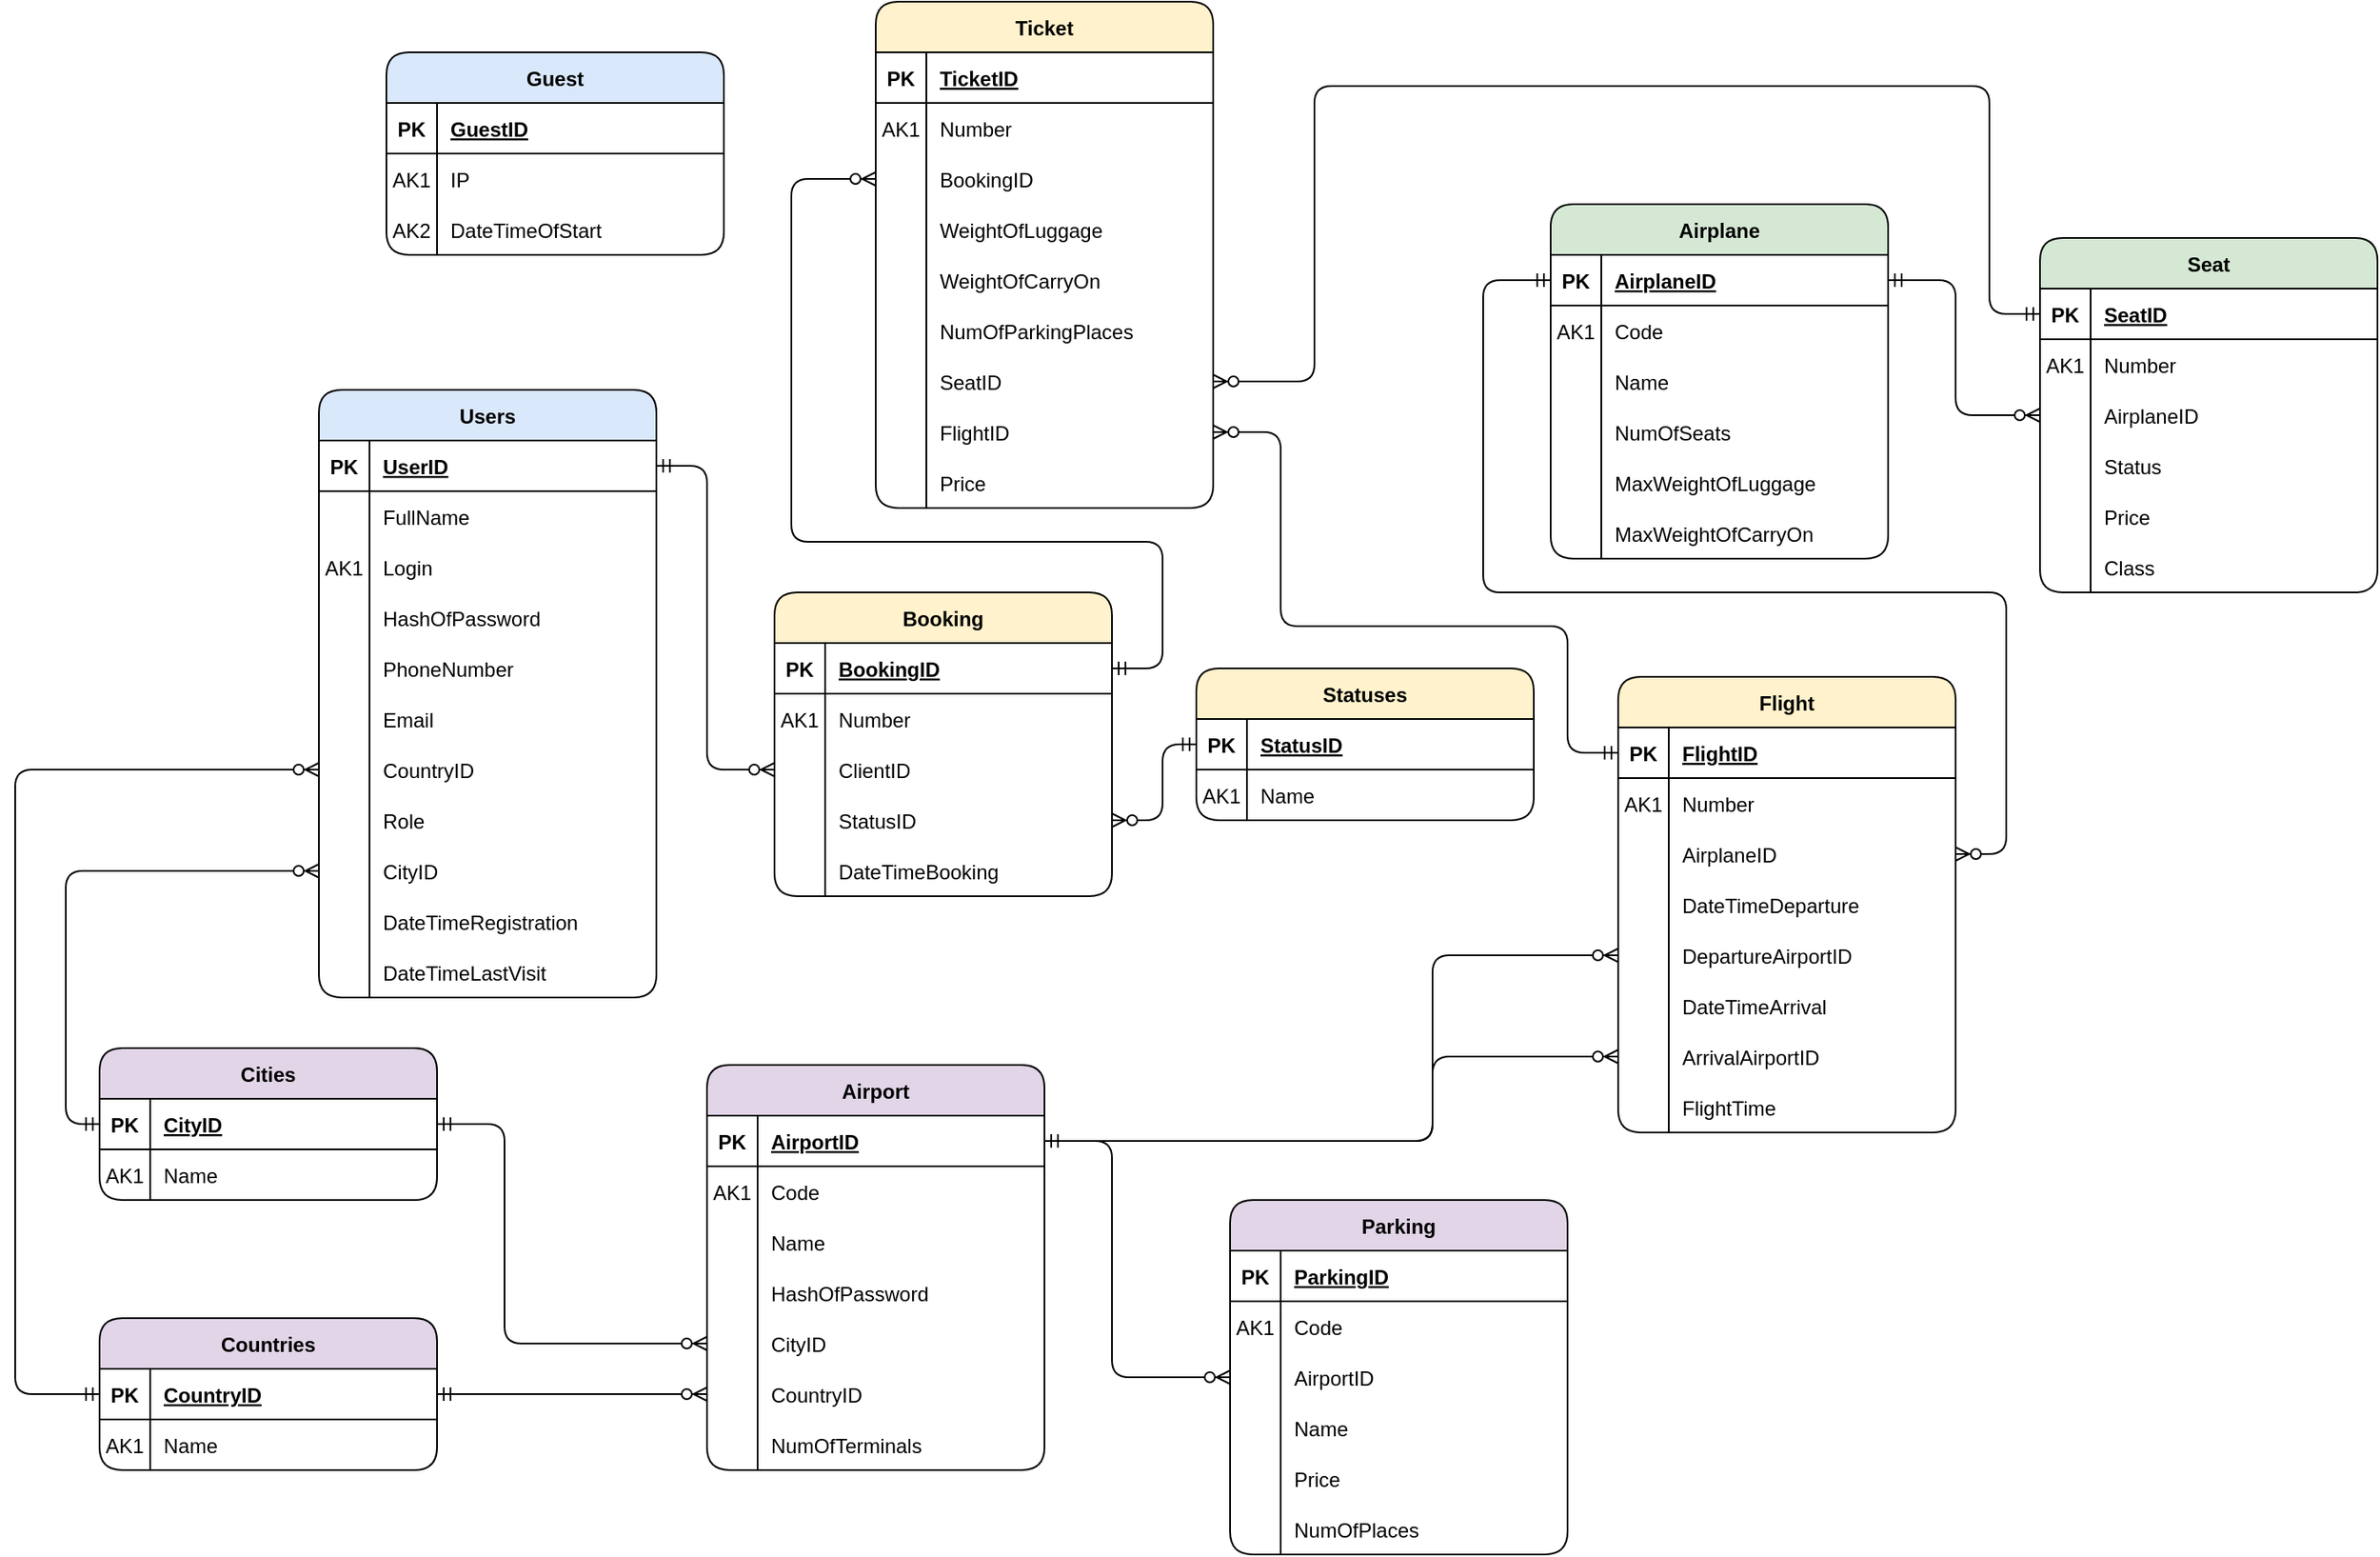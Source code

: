 <mxfile version="18.0.1" type="device"><diagram id="UyY6-HuAtdDdx7GoA05_" name="Page-1"><mxGraphModel dx="2333" dy="927" grid="1" gridSize="10" guides="1" tooltips="1" connect="1" arrows="1" fold="1" page="1" pageScale="1" pageWidth="850" pageHeight="1100" math="0" shadow="0"><root><mxCell id="0"/><mxCell id="1" parent="0"/><mxCell id="_PQzj9Vm4zjg4i8bVEoL-63" value="Users" style="shape=table;startSize=30;container=1;collapsible=1;childLayout=tableLayout;fixedRows=1;rowLines=0;fontStyle=1;align=center;resizeLast=1;fillColor=#dae8fc;strokeColor=#000000;rounded=1;" parent="1" vertex="1"><mxGeometry x="120" y="320" width="200" height="360" as="geometry"/></mxCell><mxCell id="_PQzj9Vm4zjg4i8bVEoL-64" value="" style="shape=tableRow;horizontal=0;startSize=0;swimlaneHead=0;swimlaneBody=0;fillColor=none;collapsible=0;dropTarget=0;points=[[0,0.5],[1,0.5]];portConstraint=eastwest;top=0;left=0;right=0;bottom=1;rounded=1;" parent="_PQzj9Vm4zjg4i8bVEoL-63" vertex="1"><mxGeometry y="30" width="200" height="30" as="geometry"/></mxCell><mxCell id="_PQzj9Vm4zjg4i8bVEoL-65" value="PK" style="shape=partialRectangle;connectable=0;fillColor=none;top=0;left=0;bottom=0;right=0;fontStyle=1;overflow=hidden;rounded=1;" parent="_PQzj9Vm4zjg4i8bVEoL-64" vertex="1"><mxGeometry width="30" height="30" as="geometry"><mxRectangle width="30" height="30" as="alternateBounds"/></mxGeometry></mxCell><mxCell id="_PQzj9Vm4zjg4i8bVEoL-66" value="UserID" style="shape=partialRectangle;connectable=0;fillColor=none;top=0;left=0;bottom=0;right=0;align=left;spacingLeft=6;fontStyle=5;overflow=hidden;rounded=1;" parent="_PQzj9Vm4zjg4i8bVEoL-64" vertex="1"><mxGeometry x="30" width="170" height="30" as="geometry"><mxRectangle width="170" height="30" as="alternateBounds"/></mxGeometry></mxCell><mxCell id="_PQzj9Vm4zjg4i8bVEoL-67" value="" style="shape=tableRow;horizontal=0;startSize=0;swimlaneHead=0;swimlaneBody=0;fillColor=none;collapsible=0;dropTarget=0;points=[[0,0.5],[1,0.5]];portConstraint=eastwest;top=0;left=0;right=0;bottom=0;rounded=1;" parent="_PQzj9Vm4zjg4i8bVEoL-63" vertex="1"><mxGeometry y="60" width="200" height="30" as="geometry"/></mxCell><mxCell id="_PQzj9Vm4zjg4i8bVEoL-68" value="" style="shape=partialRectangle;connectable=0;fillColor=none;top=0;left=0;bottom=0;right=0;editable=1;overflow=hidden;rounded=1;" parent="_PQzj9Vm4zjg4i8bVEoL-67" vertex="1"><mxGeometry width="30" height="30" as="geometry"><mxRectangle width="30" height="30" as="alternateBounds"/></mxGeometry></mxCell><mxCell id="_PQzj9Vm4zjg4i8bVEoL-69" value="FullName" style="shape=partialRectangle;connectable=0;fillColor=none;top=0;left=0;bottom=0;right=0;align=left;spacingLeft=6;overflow=hidden;rounded=1;" parent="_PQzj9Vm4zjg4i8bVEoL-67" vertex="1"><mxGeometry x="30" width="170" height="30" as="geometry"><mxRectangle width="170" height="30" as="alternateBounds"/></mxGeometry></mxCell><mxCell id="_PQzj9Vm4zjg4i8bVEoL-70" value="" style="shape=tableRow;horizontal=0;startSize=0;swimlaneHead=0;swimlaneBody=0;fillColor=none;collapsible=0;dropTarget=0;points=[[0,0.5],[1,0.5]];portConstraint=eastwest;top=0;left=0;right=0;bottom=0;rounded=1;" parent="_PQzj9Vm4zjg4i8bVEoL-63" vertex="1"><mxGeometry y="90" width="200" height="30" as="geometry"/></mxCell><mxCell id="_PQzj9Vm4zjg4i8bVEoL-71" value="AK1" style="shape=partialRectangle;connectable=0;fillColor=none;top=0;left=0;bottom=0;right=0;editable=1;overflow=hidden;rounded=1;" parent="_PQzj9Vm4zjg4i8bVEoL-70" vertex="1"><mxGeometry width="30" height="30" as="geometry"><mxRectangle width="30" height="30" as="alternateBounds"/></mxGeometry></mxCell><mxCell id="_PQzj9Vm4zjg4i8bVEoL-72" value="Login" style="shape=partialRectangle;connectable=0;fillColor=none;top=0;left=0;bottom=0;right=0;align=left;spacingLeft=6;overflow=hidden;rounded=1;" parent="_PQzj9Vm4zjg4i8bVEoL-70" vertex="1"><mxGeometry x="30" width="170" height="30" as="geometry"><mxRectangle width="170" height="30" as="alternateBounds"/></mxGeometry></mxCell><mxCell id="_PQzj9Vm4zjg4i8bVEoL-73" value="" style="shape=tableRow;horizontal=0;startSize=0;swimlaneHead=0;swimlaneBody=0;fillColor=none;collapsible=0;dropTarget=0;points=[[0,0.5],[1,0.5]];portConstraint=eastwest;top=0;left=0;right=0;bottom=0;rounded=1;" parent="_PQzj9Vm4zjg4i8bVEoL-63" vertex="1"><mxGeometry y="120" width="200" height="30" as="geometry"/></mxCell><mxCell id="_PQzj9Vm4zjg4i8bVEoL-74" value="" style="shape=partialRectangle;connectable=0;fillColor=none;top=0;left=0;bottom=0;right=0;editable=1;overflow=hidden;rounded=1;" parent="_PQzj9Vm4zjg4i8bVEoL-73" vertex="1"><mxGeometry width="30" height="30" as="geometry"><mxRectangle width="30" height="30" as="alternateBounds"/></mxGeometry></mxCell><mxCell id="_PQzj9Vm4zjg4i8bVEoL-75" value="HashOfPassword" style="shape=partialRectangle;connectable=0;fillColor=none;top=0;left=0;bottom=0;right=0;align=left;spacingLeft=6;overflow=hidden;rounded=1;" parent="_PQzj9Vm4zjg4i8bVEoL-73" vertex="1"><mxGeometry x="30" width="170" height="30" as="geometry"><mxRectangle width="170" height="30" as="alternateBounds"/></mxGeometry></mxCell><mxCell id="_PQzj9Vm4zjg4i8bVEoL-81" value="" style="shape=tableRow;horizontal=0;startSize=0;swimlaneHead=0;swimlaneBody=0;fillColor=none;collapsible=0;dropTarget=0;points=[[0,0.5],[1,0.5]];portConstraint=eastwest;top=0;left=0;right=0;bottom=0;rounded=1;" parent="_PQzj9Vm4zjg4i8bVEoL-63" vertex="1"><mxGeometry y="150" width="200" height="30" as="geometry"/></mxCell><mxCell id="_PQzj9Vm4zjg4i8bVEoL-82" value="" style="shape=partialRectangle;connectable=0;fillColor=none;top=0;left=0;bottom=0;right=0;editable=1;overflow=hidden;rounded=1;" parent="_PQzj9Vm4zjg4i8bVEoL-81" vertex="1"><mxGeometry width="30" height="30" as="geometry"><mxRectangle width="30" height="30" as="alternateBounds"/></mxGeometry></mxCell><mxCell id="_PQzj9Vm4zjg4i8bVEoL-83" value="PhoneNumber" style="shape=partialRectangle;connectable=0;fillColor=none;top=0;left=0;bottom=0;right=0;align=left;spacingLeft=6;overflow=hidden;rounded=1;" parent="_PQzj9Vm4zjg4i8bVEoL-81" vertex="1"><mxGeometry x="30" width="170" height="30" as="geometry"><mxRectangle width="170" height="30" as="alternateBounds"/></mxGeometry></mxCell><mxCell id="_PQzj9Vm4zjg4i8bVEoL-84" value="" style="shape=tableRow;horizontal=0;startSize=0;swimlaneHead=0;swimlaneBody=0;fillColor=none;collapsible=0;dropTarget=0;points=[[0,0.5],[1,0.5]];portConstraint=eastwest;top=0;left=0;right=0;bottom=0;rounded=1;" parent="_PQzj9Vm4zjg4i8bVEoL-63" vertex="1"><mxGeometry y="180" width="200" height="30" as="geometry"/></mxCell><mxCell id="_PQzj9Vm4zjg4i8bVEoL-85" value="" style="shape=partialRectangle;connectable=0;fillColor=none;top=0;left=0;bottom=0;right=0;editable=1;overflow=hidden;rounded=1;" parent="_PQzj9Vm4zjg4i8bVEoL-84" vertex="1"><mxGeometry width="30" height="30" as="geometry"><mxRectangle width="30" height="30" as="alternateBounds"/></mxGeometry></mxCell><mxCell id="_PQzj9Vm4zjg4i8bVEoL-86" value="Email" style="shape=partialRectangle;connectable=0;fillColor=none;top=0;left=0;bottom=0;right=0;align=left;spacingLeft=6;overflow=hidden;rounded=1;" parent="_PQzj9Vm4zjg4i8bVEoL-84" vertex="1"><mxGeometry x="30" width="170" height="30" as="geometry"><mxRectangle width="170" height="30" as="alternateBounds"/></mxGeometry></mxCell><mxCell id="_PQzj9Vm4zjg4i8bVEoL-87" value="" style="shape=tableRow;horizontal=0;startSize=0;swimlaneHead=0;swimlaneBody=0;fillColor=none;collapsible=0;dropTarget=0;points=[[0,0.5],[1,0.5]];portConstraint=eastwest;top=0;left=0;right=0;bottom=0;rounded=1;" parent="_PQzj9Vm4zjg4i8bVEoL-63" vertex="1"><mxGeometry y="210" width="200" height="30" as="geometry"/></mxCell><mxCell id="_PQzj9Vm4zjg4i8bVEoL-88" value="" style="shape=partialRectangle;connectable=0;fillColor=none;top=0;left=0;bottom=0;right=0;editable=1;overflow=hidden;rounded=1;" parent="_PQzj9Vm4zjg4i8bVEoL-87" vertex="1"><mxGeometry width="30" height="30" as="geometry"><mxRectangle width="30" height="30" as="alternateBounds"/></mxGeometry></mxCell><mxCell id="_PQzj9Vm4zjg4i8bVEoL-89" value="CountryID" style="shape=partialRectangle;connectable=0;fillColor=none;top=0;left=0;bottom=0;right=0;align=left;spacingLeft=6;overflow=hidden;rounded=1;" parent="_PQzj9Vm4zjg4i8bVEoL-87" vertex="1"><mxGeometry x="30" width="170" height="30" as="geometry"><mxRectangle width="170" height="30" as="alternateBounds"/></mxGeometry></mxCell><mxCell id="_PQzj9Vm4zjg4i8bVEoL-90" value="" style="shape=tableRow;horizontal=0;startSize=0;swimlaneHead=0;swimlaneBody=0;fillColor=none;collapsible=0;dropTarget=0;points=[[0,0.5],[1,0.5]];portConstraint=eastwest;top=0;left=0;right=0;bottom=0;rounded=1;" parent="_PQzj9Vm4zjg4i8bVEoL-63" vertex="1"><mxGeometry y="240" width="200" height="30" as="geometry"/></mxCell><mxCell id="_PQzj9Vm4zjg4i8bVEoL-91" value="" style="shape=partialRectangle;connectable=0;fillColor=none;top=0;left=0;bottom=0;right=0;editable=1;overflow=hidden;rounded=1;" parent="_PQzj9Vm4zjg4i8bVEoL-90" vertex="1"><mxGeometry width="30" height="30" as="geometry"><mxRectangle width="30" height="30" as="alternateBounds"/></mxGeometry></mxCell><mxCell id="_PQzj9Vm4zjg4i8bVEoL-92" value="Role" style="shape=partialRectangle;connectable=0;fillColor=none;top=0;left=0;bottom=0;right=0;align=left;spacingLeft=6;overflow=hidden;rounded=1;" parent="_PQzj9Vm4zjg4i8bVEoL-90" vertex="1"><mxGeometry x="30" width="170" height="30" as="geometry"><mxRectangle width="170" height="30" as="alternateBounds"/></mxGeometry></mxCell><mxCell id="_PQzj9Vm4zjg4i8bVEoL-93" value="" style="shape=tableRow;horizontal=0;startSize=0;swimlaneHead=0;swimlaneBody=0;fillColor=none;collapsible=0;dropTarget=0;points=[[0,0.5],[1,0.5]];portConstraint=eastwest;top=0;left=0;right=0;bottom=0;rounded=1;" parent="_PQzj9Vm4zjg4i8bVEoL-63" vertex="1"><mxGeometry y="270" width="200" height="30" as="geometry"/></mxCell><mxCell id="_PQzj9Vm4zjg4i8bVEoL-94" value="" style="shape=partialRectangle;connectable=0;fillColor=none;top=0;left=0;bottom=0;right=0;editable=1;overflow=hidden;rounded=1;" parent="_PQzj9Vm4zjg4i8bVEoL-93" vertex="1"><mxGeometry width="30" height="30" as="geometry"><mxRectangle width="30" height="30" as="alternateBounds"/></mxGeometry></mxCell><mxCell id="_PQzj9Vm4zjg4i8bVEoL-95" value="CityID" style="shape=partialRectangle;connectable=0;fillColor=none;top=0;left=0;bottom=0;right=0;align=left;spacingLeft=6;overflow=hidden;rounded=1;" parent="_PQzj9Vm4zjg4i8bVEoL-93" vertex="1"><mxGeometry x="30" width="170" height="30" as="geometry"><mxRectangle width="170" height="30" as="alternateBounds"/></mxGeometry></mxCell><mxCell id="_PQzj9Vm4zjg4i8bVEoL-96" value="" style="shape=tableRow;horizontal=0;startSize=0;swimlaneHead=0;swimlaneBody=0;fillColor=none;collapsible=0;dropTarget=0;points=[[0,0.5],[1,0.5]];portConstraint=eastwest;top=0;left=0;right=0;bottom=0;rounded=1;" parent="_PQzj9Vm4zjg4i8bVEoL-63" vertex="1"><mxGeometry y="300" width="200" height="30" as="geometry"/></mxCell><mxCell id="_PQzj9Vm4zjg4i8bVEoL-97" value="" style="shape=partialRectangle;connectable=0;fillColor=none;top=0;left=0;bottom=0;right=0;editable=1;overflow=hidden;rounded=1;" parent="_PQzj9Vm4zjg4i8bVEoL-96" vertex="1"><mxGeometry width="30" height="30" as="geometry"><mxRectangle width="30" height="30" as="alternateBounds"/></mxGeometry></mxCell><mxCell id="_PQzj9Vm4zjg4i8bVEoL-98" value="DateTimeRegistration" style="shape=partialRectangle;connectable=0;fillColor=none;top=0;left=0;bottom=0;right=0;align=left;spacingLeft=6;overflow=hidden;rounded=1;" parent="_PQzj9Vm4zjg4i8bVEoL-96" vertex="1"><mxGeometry x="30" width="170" height="30" as="geometry"><mxRectangle width="170" height="30" as="alternateBounds"/></mxGeometry></mxCell><mxCell id="_PQzj9Vm4zjg4i8bVEoL-99" value="" style="shape=tableRow;horizontal=0;startSize=0;swimlaneHead=0;swimlaneBody=0;fillColor=none;collapsible=0;dropTarget=0;points=[[0,0.5],[1,0.5]];portConstraint=eastwest;top=0;left=0;right=0;bottom=0;rounded=1;" parent="_PQzj9Vm4zjg4i8bVEoL-63" vertex="1"><mxGeometry y="330" width="200" height="30" as="geometry"/></mxCell><mxCell id="_PQzj9Vm4zjg4i8bVEoL-100" value="" style="shape=partialRectangle;connectable=0;fillColor=none;top=0;left=0;bottom=0;right=0;editable=1;overflow=hidden;rounded=1;" parent="_PQzj9Vm4zjg4i8bVEoL-99" vertex="1"><mxGeometry width="30" height="30" as="geometry"><mxRectangle width="30" height="30" as="alternateBounds"/></mxGeometry></mxCell><mxCell id="_PQzj9Vm4zjg4i8bVEoL-101" value="DateTimeLastVisit" style="shape=partialRectangle;connectable=0;fillColor=none;top=0;left=0;bottom=0;right=0;align=left;spacingLeft=6;overflow=hidden;rounded=1;" parent="_PQzj9Vm4zjg4i8bVEoL-99" vertex="1"><mxGeometry x="30" width="170" height="30" as="geometry"><mxRectangle width="170" height="30" as="alternateBounds"/></mxGeometry></mxCell><mxCell id="_PQzj9Vm4zjg4i8bVEoL-78" value="" style="shape=tableRow;horizontal=0;startSize=0;swimlaneHead=0;swimlaneBody=0;fillColor=none;collapsible=0;dropTarget=0;points=[[0,0.5],[1,0.5]];portConstraint=eastwest;top=0;left=0;right=0;bottom=0;rounded=1;" parent="1" vertex="1"><mxGeometry x="360" y="510" width="180" height="30" as="geometry"/></mxCell><mxCell id="_PQzj9Vm4zjg4i8bVEoL-79" value="" style="shape=partialRectangle;connectable=0;fillColor=none;top=0;left=0;bottom=0;right=0;editable=1;overflow=hidden;rounded=1;" parent="_PQzj9Vm4zjg4i8bVEoL-78" vertex="1"><mxGeometry width="30" height="30" as="geometry"><mxRectangle width="30" height="30" as="alternateBounds"/></mxGeometry></mxCell><mxCell id="_PQzj9Vm4zjg4i8bVEoL-111" value="Guest" style="shape=table;startSize=30;container=1;collapsible=1;childLayout=tableLayout;fixedRows=1;rowLines=0;fontStyle=1;align=center;resizeLast=1;fillColor=#dae8fc;strokeColor=#000000;rounded=1;" parent="1" vertex="1"><mxGeometry x="160" y="120" width="200" height="120" as="geometry"/></mxCell><mxCell id="_PQzj9Vm4zjg4i8bVEoL-112" value="" style="shape=tableRow;horizontal=0;startSize=0;swimlaneHead=0;swimlaneBody=0;fillColor=none;collapsible=0;dropTarget=0;points=[[0,0.5],[1,0.5]];portConstraint=eastwest;top=0;left=0;right=0;bottom=1;rounded=1;" parent="_PQzj9Vm4zjg4i8bVEoL-111" vertex="1"><mxGeometry y="30" width="200" height="30" as="geometry"/></mxCell><mxCell id="_PQzj9Vm4zjg4i8bVEoL-113" value="PK" style="shape=partialRectangle;connectable=0;fillColor=none;top=0;left=0;bottom=0;right=0;fontStyle=1;overflow=hidden;rounded=1;" parent="_PQzj9Vm4zjg4i8bVEoL-112" vertex="1"><mxGeometry width="30" height="30" as="geometry"><mxRectangle width="30" height="30" as="alternateBounds"/></mxGeometry></mxCell><mxCell id="_PQzj9Vm4zjg4i8bVEoL-114" value="GuestID" style="shape=partialRectangle;connectable=0;fillColor=none;top=0;left=0;bottom=0;right=0;align=left;spacingLeft=6;fontStyle=5;overflow=hidden;rounded=1;" parent="_PQzj9Vm4zjg4i8bVEoL-112" vertex="1"><mxGeometry x="30" width="170" height="30" as="geometry"><mxRectangle width="170" height="30" as="alternateBounds"/></mxGeometry></mxCell><mxCell id="_PQzj9Vm4zjg4i8bVEoL-115" value="" style="shape=tableRow;horizontal=0;startSize=0;swimlaneHead=0;swimlaneBody=0;fillColor=none;collapsible=0;dropTarget=0;points=[[0,0.5],[1,0.5]];portConstraint=eastwest;top=0;left=0;right=0;bottom=0;rounded=1;" parent="_PQzj9Vm4zjg4i8bVEoL-111" vertex="1"><mxGeometry y="60" width="200" height="30" as="geometry"/></mxCell><mxCell id="_PQzj9Vm4zjg4i8bVEoL-116" value="AK1" style="shape=partialRectangle;connectable=0;fillColor=none;top=0;left=0;bottom=0;right=0;editable=1;overflow=hidden;rounded=1;" parent="_PQzj9Vm4zjg4i8bVEoL-115" vertex="1"><mxGeometry width="30" height="30" as="geometry"><mxRectangle width="30" height="30" as="alternateBounds"/></mxGeometry></mxCell><mxCell id="_PQzj9Vm4zjg4i8bVEoL-117" value="IP" style="shape=partialRectangle;connectable=0;fillColor=none;top=0;left=0;bottom=0;right=0;align=left;spacingLeft=6;overflow=hidden;rounded=1;" parent="_PQzj9Vm4zjg4i8bVEoL-115" vertex="1"><mxGeometry x="30" width="170" height="30" as="geometry"><mxRectangle width="170" height="30" as="alternateBounds"/></mxGeometry></mxCell><mxCell id="_PQzj9Vm4zjg4i8bVEoL-118" value="" style="shape=tableRow;horizontal=0;startSize=0;swimlaneHead=0;swimlaneBody=0;fillColor=none;collapsible=0;dropTarget=0;points=[[0,0.5],[1,0.5]];portConstraint=eastwest;top=0;left=0;right=0;bottom=0;rounded=1;" parent="_PQzj9Vm4zjg4i8bVEoL-111" vertex="1"><mxGeometry y="90" width="200" height="30" as="geometry"/></mxCell><mxCell id="_PQzj9Vm4zjg4i8bVEoL-119" value="AK2" style="shape=partialRectangle;connectable=0;fillColor=none;top=0;left=0;bottom=0;right=0;editable=1;overflow=hidden;rounded=1;" parent="_PQzj9Vm4zjg4i8bVEoL-118" vertex="1"><mxGeometry width="30" height="30" as="geometry"><mxRectangle width="30" height="30" as="alternateBounds"/></mxGeometry></mxCell><mxCell id="_PQzj9Vm4zjg4i8bVEoL-120" value="DateTimeOfStart" style="shape=partialRectangle;connectable=0;fillColor=none;top=0;left=0;bottom=0;right=0;align=left;spacingLeft=6;overflow=hidden;rounded=1;" parent="_PQzj9Vm4zjg4i8bVEoL-118" vertex="1"><mxGeometry x="30" width="170" height="30" as="geometry"><mxRectangle width="170" height="30" as="alternateBounds"/></mxGeometry></mxCell><mxCell id="_PQzj9Vm4zjg4i8bVEoL-145" value="Airport" style="shape=table;startSize=30;container=1;collapsible=1;childLayout=tableLayout;fixedRows=1;rowLines=0;fontStyle=1;align=center;resizeLast=1;fillColor=#e1d5e7;strokeColor=#000000;rounded=1;" parent="1" vertex="1"><mxGeometry x="350" y="720" width="200" height="240" as="geometry"/></mxCell><mxCell id="_PQzj9Vm4zjg4i8bVEoL-146" value="" style="shape=tableRow;horizontal=0;startSize=0;swimlaneHead=0;swimlaneBody=0;fillColor=none;collapsible=0;dropTarget=0;points=[[0,0.5],[1,0.5]];portConstraint=eastwest;top=0;left=0;right=0;bottom=1;rounded=1;" parent="_PQzj9Vm4zjg4i8bVEoL-145" vertex="1"><mxGeometry y="30" width="200" height="30" as="geometry"/></mxCell><mxCell id="_PQzj9Vm4zjg4i8bVEoL-147" value="PK" style="shape=partialRectangle;connectable=0;fillColor=none;top=0;left=0;bottom=0;right=0;fontStyle=1;overflow=hidden;rounded=1;" parent="_PQzj9Vm4zjg4i8bVEoL-146" vertex="1"><mxGeometry width="30" height="30" as="geometry"><mxRectangle width="30" height="30" as="alternateBounds"/></mxGeometry></mxCell><mxCell id="_PQzj9Vm4zjg4i8bVEoL-148" value="AirportID" style="shape=partialRectangle;connectable=0;fillColor=none;top=0;left=0;bottom=0;right=0;align=left;spacingLeft=6;fontStyle=5;overflow=hidden;rounded=1;" parent="_PQzj9Vm4zjg4i8bVEoL-146" vertex="1"><mxGeometry x="30" width="170" height="30" as="geometry"><mxRectangle width="170" height="30" as="alternateBounds"/></mxGeometry></mxCell><mxCell id="_PQzj9Vm4zjg4i8bVEoL-149" value="" style="shape=tableRow;horizontal=0;startSize=0;swimlaneHead=0;swimlaneBody=0;fillColor=none;collapsible=0;dropTarget=0;points=[[0,0.5],[1,0.5]];portConstraint=eastwest;top=0;left=0;right=0;bottom=0;rounded=1;" parent="_PQzj9Vm4zjg4i8bVEoL-145" vertex="1"><mxGeometry y="60" width="200" height="30" as="geometry"/></mxCell><mxCell id="_PQzj9Vm4zjg4i8bVEoL-150" value="AK1" style="shape=partialRectangle;connectable=0;fillColor=none;top=0;left=0;bottom=0;right=0;editable=1;overflow=hidden;rounded=1;" parent="_PQzj9Vm4zjg4i8bVEoL-149" vertex="1"><mxGeometry width="30" height="30" as="geometry"><mxRectangle width="30" height="30" as="alternateBounds"/></mxGeometry></mxCell><mxCell id="_PQzj9Vm4zjg4i8bVEoL-151" value="Code" style="shape=partialRectangle;connectable=0;fillColor=none;top=0;left=0;bottom=0;right=0;align=left;spacingLeft=6;overflow=hidden;rounded=1;" parent="_PQzj9Vm4zjg4i8bVEoL-149" vertex="1"><mxGeometry x="30" width="170" height="30" as="geometry"><mxRectangle width="170" height="30" as="alternateBounds"/></mxGeometry></mxCell><mxCell id="_PQzj9Vm4zjg4i8bVEoL-152" value="" style="shape=tableRow;horizontal=0;startSize=0;swimlaneHead=0;swimlaneBody=0;fillColor=none;collapsible=0;dropTarget=0;points=[[0,0.5],[1,0.5]];portConstraint=eastwest;top=0;left=0;right=0;bottom=0;rounded=1;" parent="_PQzj9Vm4zjg4i8bVEoL-145" vertex="1"><mxGeometry y="90" width="200" height="30" as="geometry"/></mxCell><mxCell id="_PQzj9Vm4zjg4i8bVEoL-153" value="" style="shape=partialRectangle;connectable=0;fillColor=none;top=0;left=0;bottom=0;right=0;editable=1;overflow=hidden;rounded=1;" parent="_PQzj9Vm4zjg4i8bVEoL-152" vertex="1"><mxGeometry width="30" height="30" as="geometry"><mxRectangle width="30" height="30" as="alternateBounds"/></mxGeometry></mxCell><mxCell id="_PQzj9Vm4zjg4i8bVEoL-154" value="Name" style="shape=partialRectangle;connectable=0;fillColor=none;top=0;left=0;bottom=0;right=0;align=left;spacingLeft=6;overflow=hidden;rounded=1;" parent="_PQzj9Vm4zjg4i8bVEoL-152" vertex="1"><mxGeometry x="30" width="170" height="30" as="geometry"><mxRectangle width="170" height="30" as="alternateBounds"/></mxGeometry></mxCell><mxCell id="_PQzj9Vm4zjg4i8bVEoL-155" value="" style="shape=tableRow;horizontal=0;startSize=0;swimlaneHead=0;swimlaneBody=0;fillColor=none;collapsible=0;dropTarget=0;points=[[0,0.5],[1,0.5]];portConstraint=eastwest;top=0;left=0;right=0;bottom=0;rounded=1;" parent="_PQzj9Vm4zjg4i8bVEoL-145" vertex="1"><mxGeometry y="120" width="200" height="30" as="geometry"/></mxCell><mxCell id="_PQzj9Vm4zjg4i8bVEoL-156" value="" style="shape=partialRectangle;connectable=0;fillColor=none;top=0;left=0;bottom=0;right=0;editable=1;overflow=hidden;rounded=1;" parent="_PQzj9Vm4zjg4i8bVEoL-155" vertex="1"><mxGeometry width="30" height="30" as="geometry"><mxRectangle width="30" height="30" as="alternateBounds"/></mxGeometry></mxCell><mxCell id="_PQzj9Vm4zjg4i8bVEoL-157" value="HashOfPassword" style="shape=partialRectangle;connectable=0;fillColor=none;top=0;left=0;bottom=0;right=0;align=left;spacingLeft=6;overflow=hidden;rounded=1;" parent="_PQzj9Vm4zjg4i8bVEoL-155" vertex="1"><mxGeometry x="30" width="170" height="30" as="geometry"><mxRectangle width="170" height="30" as="alternateBounds"/></mxGeometry></mxCell><mxCell id="_PQzj9Vm4zjg4i8bVEoL-158" value="" style="shape=tableRow;horizontal=0;startSize=0;swimlaneHead=0;swimlaneBody=0;fillColor=none;collapsible=0;dropTarget=0;points=[[0,0.5],[1,0.5]];portConstraint=eastwest;top=0;left=0;right=0;bottom=0;rounded=1;" parent="_PQzj9Vm4zjg4i8bVEoL-145" vertex="1"><mxGeometry y="150" width="200" height="30" as="geometry"/></mxCell><mxCell id="_PQzj9Vm4zjg4i8bVEoL-159" value="" style="shape=partialRectangle;connectable=0;fillColor=none;top=0;left=0;bottom=0;right=0;editable=1;overflow=hidden;rounded=1;" parent="_PQzj9Vm4zjg4i8bVEoL-158" vertex="1"><mxGeometry width="30" height="30" as="geometry"><mxRectangle width="30" height="30" as="alternateBounds"/></mxGeometry></mxCell><mxCell id="_PQzj9Vm4zjg4i8bVEoL-160" value="CityID" style="shape=partialRectangle;connectable=0;fillColor=none;top=0;left=0;bottom=0;right=0;align=left;spacingLeft=6;overflow=hidden;rounded=1;" parent="_PQzj9Vm4zjg4i8bVEoL-158" vertex="1"><mxGeometry x="30" width="170" height="30" as="geometry"><mxRectangle width="170" height="30" as="alternateBounds"/></mxGeometry></mxCell><mxCell id="_PQzj9Vm4zjg4i8bVEoL-161" value="" style="shape=tableRow;horizontal=0;startSize=0;swimlaneHead=0;swimlaneBody=0;fillColor=none;collapsible=0;dropTarget=0;points=[[0,0.5],[1,0.5]];portConstraint=eastwest;top=0;left=0;right=0;bottom=0;rounded=1;" parent="_PQzj9Vm4zjg4i8bVEoL-145" vertex="1"><mxGeometry y="180" width="200" height="30" as="geometry"/></mxCell><mxCell id="_PQzj9Vm4zjg4i8bVEoL-162" value="" style="shape=partialRectangle;connectable=0;fillColor=none;top=0;left=0;bottom=0;right=0;editable=1;overflow=hidden;rounded=1;" parent="_PQzj9Vm4zjg4i8bVEoL-161" vertex="1"><mxGeometry width="30" height="30" as="geometry"><mxRectangle width="30" height="30" as="alternateBounds"/></mxGeometry></mxCell><mxCell id="_PQzj9Vm4zjg4i8bVEoL-163" value="CountryID" style="shape=partialRectangle;connectable=0;fillColor=none;top=0;left=0;bottom=0;right=0;align=left;spacingLeft=6;overflow=hidden;rounded=1;" parent="_PQzj9Vm4zjg4i8bVEoL-161" vertex="1"><mxGeometry x="30" width="170" height="30" as="geometry"><mxRectangle width="170" height="30" as="alternateBounds"/></mxGeometry></mxCell><mxCell id="_PQzj9Vm4zjg4i8bVEoL-164" value="" style="shape=tableRow;horizontal=0;startSize=0;swimlaneHead=0;swimlaneBody=0;fillColor=none;collapsible=0;dropTarget=0;points=[[0,0.5],[1,0.5]];portConstraint=eastwest;top=0;left=0;right=0;bottom=0;rounded=1;" parent="_PQzj9Vm4zjg4i8bVEoL-145" vertex="1"><mxGeometry y="210" width="200" height="30" as="geometry"/></mxCell><mxCell id="_PQzj9Vm4zjg4i8bVEoL-165" value="" style="shape=partialRectangle;connectable=0;fillColor=none;top=0;left=0;bottom=0;right=0;editable=1;overflow=hidden;rounded=1;" parent="_PQzj9Vm4zjg4i8bVEoL-164" vertex="1"><mxGeometry width="30" height="30" as="geometry"><mxRectangle width="30" height="30" as="alternateBounds"/></mxGeometry></mxCell><mxCell id="_PQzj9Vm4zjg4i8bVEoL-166" value="NumOfTerminals" style="shape=partialRectangle;connectable=0;fillColor=none;top=0;left=0;bottom=0;right=0;align=left;spacingLeft=6;overflow=hidden;rounded=1;" parent="_PQzj9Vm4zjg4i8bVEoL-164" vertex="1"><mxGeometry x="30" width="170" height="30" as="geometry"><mxRectangle width="170" height="30" as="alternateBounds"/></mxGeometry></mxCell><mxCell id="_PQzj9Vm4zjg4i8bVEoL-182" value="Parking" style="shape=table;startSize=30;container=1;collapsible=1;childLayout=tableLayout;fixedRows=1;rowLines=0;fontStyle=1;align=center;resizeLast=1;fillColor=#e1d5e7;strokeColor=#000000;rounded=1;" parent="1" vertex="1"><mxGeometry x="660" y="800" width="200" height="210" as="geometry"/></mxCell><mxCell id="_PQzj9Vm4zjg4i8bVEoL-183" value="" style="shape=tableRow;horizontal=0;startSize=0;swimlaneHead=0;swimlaneBody=0;fillColor=none;collapsible=0;dropTarget=0;points=[[0,0.5],[1,0.5]];portConstraint=eastwest;top=0;left=0;right=0;bottom=1;rounded=1;" parent="_PQzj9Vm4zjg4i8bVEoL-182" vertex="1"><mxGeometry y="30" width="200" height="30" as="geometry"/></mxCell><mxCell id="_PQzj9Vm4zjg4i8bVEoL-184" value="PK" style="shape=partialRectangle;connectable=0;fillColor=none;top=0;left=0;bottom=0;right=0;fontStyle=1;overflow=hidden;rounded=1;" parent="_PQzj9Vm4zjg4i8bVEoL-183" vertex="1"><mxGeometry width="30" height="30" as="geometry"><mxRectangle width="30" height="30" as="alternateBounds"/></mxGeometry></mxCell><mxCell id="_PQzj9Vm4zjg4i8bVEoL-185" value="ParkingID" style="shape=partialRectangle;connectable=0;fillColor=none;top=0;left=0;bottom=0;right=0;align=left;spacingLeft=6;fontStyle=5;overflow=hidden;rounded=1;" parent="_PQzj9Vm4zjg4i8bVEoL-183" vertex="1"><mxGeometry x="30" width="170" height="30" as="geometry"><mxRectangle width="170" height="30" as="alternateBounds"/></mxGeometry></mxCell><mxCell id="_PQzj9Vm4zjg4i8bVEoL-186" value="" style="shape=tableRow;horizontal=0;startSize=0;swimlaneHead=0;swimlaneBody=0;fillColor=none;collapsible=0;dropTarget=0;points=[[0,0.5],[1,0.5]];portConstraint=eastwest;top=0;left=0;right=0;bottom=0;rounded=1;" parent="_PQzj9Vm4zjg4i8bVEoL-182" vertex="1"><mxGeometry y="60" width="200" height="30" as="geometry"/></mxCell><mxCell id="_PQzj9Vm4zjg4i8bVEoL-187" value="AK1" style="shape=partialRectangle;connectable=0;fillColor=none;top=0;left=0;bottom=0;right=0;editable=1;overflow=hidden;rounded=1;" parent="_PQzj9Vm4zjg4i8bVEoL-186" vertex="1"><mxGeometry width="30" height="30" as="geometry"><mxRectangle width="30" height="30" as="alternateBounds"/></mxGeometry></mxCell><mxCell id="_PQzj9Vm4zjg4i8bVEoL-188" value="Code" style="shape=partialRectangle;connectable=0;fillColor=none;top=0;left=0;bottom=0;right=0;align=left;spacingLeft=6;overflow=hidden;rounded=1;" parent="_PQzj9Vm4zjg4i8bVEoL-186" vertex="1"><mxGeometry x="30" width="170" height="30" as="geometry"><mxRectangle width="170" height="30" as="alternateBounds"/></mxGeometry></mxCell><mxCell id="Nb0CAn3gqZf_FtnL3yKP-1" value="" style="shape=tableRow;horizontal=0;startSize=0;swimlaneHead=0;swimlaneBody=0;fillColor=none;collapsible=0;dropTarget=0;points=[[0,0.5],[1,0.5]];portConstraint=eastwest;top=0;left=0;right=0;bottom=0;rounded=1;" parent="_PQzj9Vm4zjg4i8bVEoL-182" vertex="1"><mxGeometry y="90" width="200" height="30" as="geometry"/></mxCell><mxCell id="Nb0CAn3gqZf_FtnL3yKP-2" value="" style="shape=partialRectangle;connectable=0;fillColor=none;top=0;left=0;bottom=0;right=0;editable=1;overflow=hidden;rounded=1;" parent="Nb0CAn3gqZf_FtnL3yKP-1" vertex="1"><mxGeometry width="30" height="30" as="geometry"><mxRectangle width="30" height="30" as="alternateBounds"/></mxGeometry></mxCell><mxCell id="Nb0CAn3gqZf_FtnL3yKP-3" value="AirportID" style="shape=partialRectangle;connectable=0;fillColor=none;top=0;left=0;bottom=0;right=0;align=left;spacingLeft=6;overflow=hidden;rounded=1;" parent="Nb0CAn3gqZf_FtnL3yKP-1" vertex="1"><mxGeometry x="30" width="170" height="30" as="geometry"><mxRectangle width="170" height="30" as="alternateBounds"/></mxGeometry></mxCell><mxCell id="_PQzj9Vm4zjg4i8bVEoL-189" value="" style="shape=tableRow;horizontal=0;startSize=0;swimlaneHead=0;swimlaneBody=0;fillColor=none;collapsible=0;dropTarget=0;points=[[0,0.5],[1,0.5]];portConstraint=eastwest;top=0;left=0;right=0;bottom=0;rounded=1;" parent="_PQzj9Vm4zjg4i8bVEoL-182" vertex="1"><mxGeometry y="120" width="200" height="30" as="geometry"/></mxCell><mxCell id="_PQzj9Vm4zjg4i8bVEoL-190" value="" style="shape=partialRectangle;connectable=0;fillColor=none;top=0;left=0;bottom=0;right=0;editable=1;overflow=hidden;rounded=1;" parent="_PQzj9Vm4zjg4i8bVEoL-189" vertex="1"><mxGeometry width="30" height="30" as="geometry"><mxRectangle width="30" height="30" as="alternateBounds"/></mxGeometry></mxCell><mxCell id="_PQzj9Vm4zjg4i8bVEoL-191" value="Name" style="shape=partialRectangle;connectable=0;fillColor=none;top=0;left=0;bottom=0;right=0;align=left;spacingLeft=6;overflow=hidden;rounded=1;" parent="_PQzj9Vm4zjg4i8bVEoL-189" vertex="1"><mxGeometry x="30" width="170" height="30" as="geometry"><mxRectangle width="170" height="30" as="alternateBounds"/></mxGeometry></mxCell><mxCell id="_PQzj9Vm4zjg4i8bVEoL-192" value="" style="shape=tableRow;horizontal=0;startSize=0;swimlaneHead=0;swimlaneBody=0;fillColor=none;collapsible=0;dropTarget=0;points=[[0,0.5],[1,0.5]];portConstraint=eastwest;top=0;left=0;right=0;bottom=0;rounded=1;" parent="_PQzj9Vm4zjg4i8bVEoL-182" vertex="1"><mxGeometry y="150" width="200" height="30" as="geometry"/></mxCell><mxCell id="_PQzj9Vm4zjg4i8bVEoL-193" value="" style="shape=partialRectangle;connectable=0;fillColor=none;top=0;left=0;bottom=0;right=0;editable=1;overflow=hidden;rounded=1;" parent="_PQzj9Vm4zjg4i8bVEoL-192" vertex="1"><mxGeometry width="30" height="30" as="geometry"><mxRectangle width="30" height="30" as="alternateBounds"/></mxGeometry></mxCell><mxCell id="_PQzj9Vm4zjg4i8bVEoL-194" value="Price" style="shape=partialRectangle;connectable=0;fillColor=none;top=0;left=0;bottom=0;right=0;align=left;spacingLeft=6;overflow=hidden;rounded=1;" parent="_PQzj9Vm4zjg4i8bVEoL-192" vertex="1"><mxGeometry x="30" width="170" height="30" as="geometry"><mxRectangle width="170" height="30" as="alternateBounds"/></mxGeometry></mxCell><mxCell id="_PQzj9Vm4zjg4i8bVEoL-195" value="" style="shape=tableRow;horizontal=0;startSize=0;swimlaneHead=0;swimlaneBody=0;fillColor=none;collapsible=0;dropTarget=0;points=[[0,0.5],[1,0.5]];portConstraint=eastwest;top=0;left=0;right=0;bottom=0;rounded=1;" parent="_PQzj9Vm4zjg4i8bVEoL-182" vertex="1"><mxGeometry y="180" width="200" height="30" as="geometry"/></mxCell><mxCell id="_PQzj9Vm4zjg4i8bVEoL-196" value="" style="shape=partialRectangle;connectable=0;fillColor=none;top=0;left=0;bottom=0;right=0;editable=1;overflow=hidden;rounded=1;" parent="_PQzj9Vm4zjg4i8bVEoL-195" vertex="1"><mxGeometry width="30" height="30" as="geometry"><mxRectangle width="30" height="30" as="alternateBounds"/></mxGeometry></mxCell><mxCell id="_PQzj9Vm4zjg4i8bVEoL-197" value="NumOfPlaces" style="shape=partialRectangle;connectable=0;fillColor=none;top=0;left=0;bottom=0;right=0;align=left;spacingLeft=6;overflow=hidden;rounded=1;" parent="_PQzj9Vm4zjg4i8bVEoL-195" vertex="1"><mxGeometry x="30" width="170" height="30" as="geometry"><mxRectangle width="170" height="30" as="alternateBounds"/></mxGeometry></mxCell><mxCell id="Nb0CAn3gqZf_FtnL3yKP-4" value="Seat" style="shape=table;startSize=30;container=1;collapsible=1;childLayout=tableLayout;fixedRows=1;rowLines=0;fontStyle=1;align=center;resizeLast=1;fillColor=#d5e8d4;strokeColor=#000000;rounded=1;" parent="1" vertex="1"><mxGeometry x="1140" y="230" width="200" height="210" as="geometry"/></mxCell><mxCell id="Nb0CAn3gqZf_FtnL3yKP-5" value="" style="shape=tableRow;horizontal=0;startSize=0;swimlaneHead=0;swimlaneBody=0;fillColor=none;collapsible=0;dropTarget=0;points=[[0,0.5],[1,0.5]];portConstraint=eastwest;top=0;left=0;right=0;bottom=1;rounded=1;" parent="Nb0CAn3gqZf_FtnL3yKP-4" vertex="1"><mxGeometry y="30" width="200" height="30" as="geometry"/></mxCell><mxCell id="Nb0CAn3gqZf_FtnL3yKP-6" value="PK" style="shape=partialRectangle;connectable=0;fillColor=none;top=0;left=0;bottom=0;right=0;fontStyle=1;overflow=hidden;rounded=1;" parent="Nb0CAn3gqZf_FtnL3yKP-5" vertex="1"><mxGeometry width="30" height="30" as="geometry"><mxRectangle width="30" height="30" as="alternateBounds"/></mxGeometry></mxCell><mxCell id="Nb0CAn3gqZf_FtnL3yKP-7" value="SeatID" style="shape=partialRectangle;connectable=0;fillColor=none;top=0;left=0;bottom=0;right=0;align=left;spacingLeft=6;fontStyle=5;overflow=hidden;rounded=1;" parent="Nb0CAn3gqZf_FtnL3yKP-5" vertex="1"><mxGeometry x="30" width="170" height="30" as="geometry"><mxRectangle width="170" height="30" as="alternateBounds"/></mxGeometry></mxCell><mxCell id="Nb0CAn3gqZf_FtnL3yKP-8" value="" style="shape=tableRow;horizontal=0;startSize=0;swimlaneHead=0;swimlaneBody=0;fillColor=none;collapsible=0;dropTarget=0;points=[[0,0.5],[1,0.5]];portConstraint=eastwest;top=0;left=0;right=0;bottom=0;rounded=1;" parent="Nb0CAn3gqZf_FtnL3yKP-4" vertex="1"><mxGeometry y="60" width="200" height="30" as="geometry"/></mxCell><mxCell id="Nb0CAn3gqZf_FtnL3yKP-9" value="AK1" style="shape=partialRectangle;connectable=0;fillColor=none;top=0;left=0;bottom=0;right=0;editable=1;overflow=hidden;rounded=1;" parent="Nb0CAn3gqZf_FtnL3yKP-8" vertex="1"><mxGeometry width="30" height="30" as="geometry"><mxRectangle width="30" height="30" as="alternateBounds"/></mxGeometry></mxCell><mxCell id="Nb0CAn3gqZf_FtnL3yKP-10" value="Number" style="shape=partialRectangle;connectable=0;fillColor=none;top=0;left=0;bottom=0;right=0;align=left;spacingLeft=6;overflow=hidden;rounded=1;" parent="Nb0CAn3gqZf_FtnL3yKP-8" vertex="1"><mxGeometry x="30" width="170" height="30" as="geometry"><mxRectangle width="170" height="30" as="alternateBounds"/></mxGeometry></mxCell><mxCell id="Nb0CAn3gqZf_FtnL3yKP-11" value="" style="shape=tableRow;horizontal=0;startSize=0;swimlaneHead=0;swimlaneBody=0;fillColor=none;collapsible=0;dropTarget=0;points=[[0,0.5],[1,0.5]];portConstraint=eastwest;top=0;left=0;right=0;bottom=0;rounded=1;" parent="Nb0CAn3gqZf_FtnL3yKP-4" vertex="1"><mxGeometry y="90" width="200" height="30" as="geometry"/></mxCell><mxCell id="Nb0CAn3gqZf_FtnL3yKP-12" value="" style="shape=partialRectangle;connectable=0;fillColor=none;top=0;left=0;bottom=0;right=0;editable=1;overflow=hidden;rounded=1;" parent="Nb0CAn3gqZf_FtnL3yKP-11" vertex="1"><mxGeometry width="30" height="30" as="geometry"><mxRectangle width="30" height="30" as="alternateBounds"/></mxGeometry></mxCell><mxCell id="Nb0CAn3gqZf_FtnL3yKP-13" value="AirplaneID" style="shape=partialRectangle;connectable=0;fillColor=none;top=0;left=0;bottom=0;right=0;align=left;spacingLeft=6;overflow=hidden;rounded=1;" parent="Nb0CAn3gqZf_FtnL3yKP-11" vertex="1"><mxGeometry x="30" width="170" height="30" as="geometry"><mxRectangle width="170" height="30" as="alternateBounds"/></mxGeometry></mxCell><mxCell id="Nb0CAn3gqZf_FtnL3yKP-14" value="" style="shape=tableRow;horizontal=0;startSize=0;swimlaneHead=0;swimlaneBody=0;fillColor=none;collapsible=0;dropTarget=0;points=[[0,0.5],[1,0.5]];portConstraint=eastwest;top=0;left=0;right=0;bottom=0;rounded=1;" parent="Nb0CAn3gqZf_FtnL3yKP-4" vertex="1"><mxGeometry y="120" width="200" height="30" as="geometry"/></mxCell><mxCell id="Nb0CAn3gqZf_FtnL3yKP-15" value="" style="shape=partialRectangle;connectable=0;fillColor=none;top=0;left=0;bottom=0;right=0;editable=1;overflow=hidden;rounded=1;" parent="Nb0CAn3gqZf_FtnL3yKP-14" vertex="1"><mxGeometry width="30" height="30" as="geometry"><mxRectangle width="30" height="30" as="alternateBounds"/></mxGeometry></mxCell><mxCell id="Nb0CAn3gqZf_FtnL3yKP-16" value="Status" style="shape=partialRectangle;connectable=0;fillColor=none;top=0;left=0;bottom=0;right=0;align=left;spacingLeft=6;overflow=hidden;rounded=1;" parent="Nb0CAn3gqZf_FtnL3yKP-14" vertex="1"><mxGeometry x="30" width="170" height="30" as="geometry"><mxRectangle width="170" height="30" as="alternateBounds"/></mxGeometry></mxCell><mxCell id="Nb0CAn3gqZf_FtnL3yKP-17" value="" style="shape=tableRow;horizontal=0;startSize=0;swimlaneHead=0;swimlaneBody=0;fillColor=none;collapsible=0;dropTarget=0;points=[[0,0.5],[1,0.5]];portConstraint=eastwest;top=0;left=0;right=0;bottom=0;rounded=1;" parent="Nb0CAn3gqZf_FtnL3yKP-4" vertex="1"><mxGeometry y="150" width="200" height="30" as="geometry"/></mxCell><mxCell id="Nb0CAn3gqZf_FtnL3yKP-18" value="" style="shape=partialRectangle;connectable=0;fillColor=none;top=0;left=0;bottom=0;right=0;editable=1;overflow=hidden;rounded=1;" parent="Nb0CAn3gqZf_FtnL3yKP-17" vertex="1"><mxGeometry width="30" height="30" as="geometry"><mxRectangle width="30" height="30" as="alternateBounds"/></mxGeometry></mxCell><mxCell id="Nb0CAn3gqZf_FtnL3yKP-19" value="Price" style="shape=partialRectangle;connectable=0;fillColor=none;top=0;left=0;bottom=0;right=0;align=left;spacingLeft=6;overflow=hidden;rounded=1;" parent="Nb0CAn3gqZf_FtnL3yKP-17" vertex="1"><mxGeometry x="30" width="170" height="30" as="geometry"><mxRectangle width="170" height="30" as="alternateBounds"/></mxGeometry></mxCell><mxCell id="Nb0CAn3gqZf_FtnL3yKP-20" value="" style="shape=tableRow;horizontal=0;startSize=0;swimlaneHead=0;swimlaneBody=0;fillColor=none;collapsible=0;dropTarget=0;points=[[0,0.5],[1,0.5]];portConstraint=eastwest;top=0;left=0;right=0;bottom=0;rounded=1;" parent="Nb0CAn3gqZf_FtnL3yKP-4" vertex="1"><mxGeometry y="180" width="200" height="30" as="geometry"/></mxCell><mxCell id="Nb0CAn3gqZf_FtnL3yKP-21" value="" style="shape=partialRectangle;connectable=0;fillColor=none;top=0;left=0;bottom=0;right=0;editable=1;overflow=hidden;rounded=1;" parent="Nb0CAn3gqZf_FtnL3yKP-20" vertex="1"><mxGeometry width="30" height="30" as="geometry"><mxRectangle width="30" height="30" as="alternateBounds"/></mxGeometry></mxCell><mxCell id="Nb0CAn3gqZf_FtnL3yKP-22" value="Class" style="shape=partialRectangle;connectable=0;fillColor=none;top=0;left=0;bottom=0;right=0;align=left;spacingLeft=6;overflow=hidden;rounded=1;" parent="Nb0CAn3gqZf_FtnL3yKP-20" vertex="1"><mxGeometry x="30" width="170" height="30" as="geometry"><mxRectangle width="170" height="30" as="alternateBounds"/></mxGeometry></mxCell><mxCell id="Nb0CAn3gqZf_FtnL3yKP-29" value="Airplane" style="shape=table;startSize=30;container=1;collapsible=1;childLayout=tableLayout;fixedRows=1;rowLines=0;fontStyle=1;align=center;resizeLast=1;fillColor=#d5e8d4;strokeColor=#000000;rounded=1;" parent="1" vertex="1"><mxGeometry x="850" y="210" width="200" height="210" as="geometry"/></mxCell><mxCell id="Nb0CAn3gqZf_FtnL3yKP-30" value="" style="shape=tableRow;horizontal=0;startSize=0;swimlaneHead=0;swimlaneBody=0;fillColor=none;collapsible=0;dropTarget=0;points=[[0,0.5],[1,0.5]];portConstraint=eastwest;top=0;left=0;right=0;bottom=1;rounded=1;" parent="Nb0CAn3gqZf_FtnL3yKP-29" vertex="1"><mxGeometry y="30" width="200" height="30" as="geometry"/></mxCell><mxCell id="Nb0CAn3gqZf_FtnL3yKP-31" value="PK" style="shape=partialRectangle;connectable=0;fillColor=none;top=0;left=0;bottom=0;right=0;fontStyle=1;overflow=hidden;rounded=1;" parent="Nb0CAn3gqZf_FtnL3yKP-30" vertex="1"><mxGeometry width="30" height="30" as="geometry"><mxRectangle width="30" height="30" as="alternateBounds"/></mxGeometry></mxCell><mxCell id="Nb0CAn3gqZf_FtnL3yKP-32" value="AirplaneID" style="shape=partialRectangle;connectable=0;fillColor=none;top=0;left=0;bottom=0;right=0;align=left;spacingLeft=6;fontStyle=5;overflow=hidden;rounded=1;" parent="Nb0CAn3gqZf_FtnL3yKP-30" vertex="1"><mxGeometry x="30" width="170" height="30" as="geometry"><mxRectangle width="170" height="30" as="alternateBounds"/></mxGeometry></mxCell><mxCell id="Nb0CAn3gqZf_FtnL3yKP-33" value="" style="shape=tableRow;horizontal=0;startSize=0;swimlaneHead=0;swimlaneBody=0;fillColor=none;collapsible=0;dropTarget=0;points=[[0,0.5],[1,0.5]];portConstraint=eastwest;top=0;left=0;right=0;bottom=0;rounded=1;" parent="Nb0CAn3gqZf_FtnL3yKP-29" vertex="1"><mxGeometry y="60" width="200" height="30" as="geometry"/></mxCell><mxCell id="Nb0CAn3gqZf_FtnL3yKP-34" value="AK1" style="shape=partialRectangle;connectable=0;fillColor=none;top=0;left=0;bottom=0;right=0;editable=1;overflow=hidden;rounded=1;" parent="Nb0CAn3gqZf_FtnL3yKP-33" vertex="1"><mxGeometry width="30" height="30" as="geometry"><mxRectangle width="30" height="30" as="alternateBounds"/></mxGeometry></mxCell><mxCell id="Nb0CAn3gqZf_FtnL3yKP-35" value="Code" style="shape=partialRectangle;connectable=0;fillColor=none;top=0;left=0;bottom=0;right=0;align=left;spacingLeft=6;overflow=hidden;rounded=1;" parent="Nb0CAn3gqZf_FtnL3yKP-33" vertex="1"><mxGeometry x="30" width="170" height="30" as="geometry"><mxRectangle width="170" height="30" as="alternateBounds"/></mxGeometry></mxCell><mxCell id="Nb0CAn3gqZf_FtnL3yKP-36" value="" style="shape=tableRow;horizontal=0;startSize=0;swimlaneHead=0;swimlaneBody=0;fillColor=none;collapsible=0;dropTarget=0;points=[[0,0.5],[1,0.5]];portConstraint=eastwest;top=0;left=0;right=0;bottom=0;rounded=1;" parent="Nb0CAn3gqZf_FtnL3yKP-29" vertex="1"><mxGeometry y="90" width="200" height="30" as="geometry"/></mxCell><mxCell id="Nb0CAn3gqZf_FtnL3yKP-37" value="" style="shape=partialRectangle;connectable=0;fillColor=none;top=0;left=0;bottom=0;right=0;editable=1;overflow=hidden;rounded=1;" parent="Nb0CAn3gqZf_FtnL3yKP-36" vertex="1"><mxGeometry width="30" height="30" as="geometry"><mxRectangle width="30" height="30" as="alternateBounds"/></mxGeometry></mxCell><mxCell id="Nb0CAn3gqZf_FtnL3yKP-38" value="Name" style="shape=partialRectangle;connectable=0;fillColor=none;top=0;left=0;bottom=0;right=0;align=left;spacingLeft=6;overflow=hidden;rounded=1;" parent="Nb0CAn3gqZf_FtnL3yKP-36" vertex="1"><mxGeometry x="30" width="170" height="30" as="geometry"><mxRectangle width="170" height="30" as="alternateBounds"/></mxGeometry></mxCell><mxCell id="Nb0CAn3gqZf_FtnL3yKP-39" value="" style="shape=tableRow;horizontal=0;startSize=0;swimlaneHead=0;swimlaneBody=0;fillColor=none;collapsible=0;dropTarget=0;points=[[0,0.5],[1,0.5]];portConstraint=eastwest;top=0;left=0;right=0;bottom=0;rounded=1;" parent="Nb0CAn3gqZf_FtnL3yKP-29" vertex="1"><mxGeometry y="120" width="200" height="30" as="geometry"/></mxCell><mxCell id="Nb0CAn3gqZf_FtnL3yKP-40" value="" style="shape=partialRectangle;connectable=0;fillColor=none;top=0;left=0;bottom=0;right=0;editable=1;overflow=hidden;rounded=1;" parent="Nb0CAn3gqZf_FtnL3yKP-39" vertex="1"><mxGeometry width="30" height="30" as="geometry"><mxRectangle width="30" height="30" as="alternateBounds"/></mxGeometry></mxCell><mxCell id="Nb0CAn3gqZf_FtnL3yKP-41" value="NumOfSeats" style="shape=partialRectangle;connectable=0;fillColor=none;top=0;left=0;bottom=0;right=0;align=left;spacingLeft=6;overflow=hidden;rounded=1;" parent="Nb0CAn3gqZf_FtnL3yKP-39" vertex="1"><mxGeometry x="30" width="170" height="30" as="geometry"><mxRectangle width="170" height="30" as="alternateBounds"/></mxGeometry></mxCell><mxCell id="Nb0CAn3gqZf_FtnL3yKP-42" value="" style="shape=tableRow;horizontal=0;startSize=0;swimlaneHead=0;swimlaneBody=0;fillColor=none;collapsible=0;dropTarget=0;points=[[0,0.5],[1,0.5]];portConstraint=eastwest;top=0;left=0;right=0;bottom=0;rounded=1;" parent="Nb0CAn3gqZf_FtnL3yKP-29" vertex="1"><mxGeometry y="150" width="200" height="30" as="geometry"/></mxCell><mxCell id="Nb0CAn3gqZf_FtnL3yKP-43" value="" style="shape=partialRectangle;connectable=0;fillColor=none;top=0;left=0;bottom=0;right=0;editable=1;overflow=hidden;rounded=1;" parent="Nb0CAn3gqZf_FtnL3yKP-42" vertex="1"><mxGeometry width="30" height="30" as="geometry"><mxRectangle width="30" height="30" as="alternateBounds"/></mxGeometry></mxCell><mxCell id="Nb0CAn3gqZf_FtnL3yKP-44" value="MaxWeightOfLuggage" style="shape=partialRectangle;connectable=0;fillColor=none;top=0;left=0;bottom=0;right=0;align=left;spacingLeft=6;overflow=hidden;rounded=1;" parent="Nb0CAn3gqZf_FtnL3yKP-42" vertex="1"><mxGeometry x="30" width="170" height="30" as="geometry"><mxRectangle width="170" height="30" as="alternateBounds"/></mxGeometry></mxCell><mxCell id="Nb0CAn3gqZf_FtnL3yKP-45" value="" style="shape=tableRow;horizontal=0;startSize=0;swimlaneHead=0;swimlaneBody=0;fillColor=none;collapsible=0;dropTarget=0;points=[[0,0.5],[1,0.5]];portConstraint=eastwest;top=0;left=0;right=0;bottom=0;rounded=1;" parent="Nb0CAn3gqZf_FtnL3yKP-29" vertex="1"><mxGeometry y="180" width="200" height="30" as="geometry"/></mxCell><mxCell id="Nb0CAn3gqZf_FtnL3yKP-46" value="" style="shape=partialRectangle;connectable=0;fillColor=none;top=0;left=0;bottom=0;right=0;editable=1;overflow=hidden;rounded=1;" parent="Nb0CAn3gqZf_FtnL3yKP-45" vertex="1"><mxGeometry width="30" height="30" as="geometry"><mxRectangle width="30" height="30" as="alternateBounds"/></mxGeometry></mxCell><mxCell id="Nb0CAn3gqZf_FtnL3yKP-47" value="MaxWeightOfCarryOn" style="shape=partialRectangle;connectable=0;fillColor=none;top=0;left=0;bottom=0;right=0;align=left;spacingLeft=6;overflow=hidden;rounded=1;" parent="Nb0CAn3gqZf_FtnL3yKP-45" vertex="1"><mxGeometry x="30" width="170" height="30" as="geometry"><mxRectangle width="170" height="30" as="alternateBounds"/></mxGeometry></mxCell><mxCell id="Nb0CAn3gqZf_FtnL3yKP-63" value="Flight" style="shape=table;startSize=30;container=1;collapsible=1;childLayout=tableLayout;fixedRows=1;rowLines=0;fontStyle=1;align=center;resizeLast=1;fillColor=#fff2cc;strokeColor=#000000;rounded=1;" parent="1" vertex="1"><mxGeometry x="890" y="490" width="200" height="270" as="geometry"/></mxCell><mxCell id="Nb0CAn3gqZf_FtnL3yKP-64" value="" style="shape=tableRow;horizontal=0;startSize=0;swimlaneHead=0;swimlaneBody=0;fillColor=none;collapsible=0;dropTarget=0;points=[[0,0.5],[1,0.5]];portConstraint=eastwest;top=0;left=0;right=0;bottom=1;rounded=1;" parent="Nb0CAn3gqZf_FtnL3yKP-63" vertex="1"><mxGeometry y="30" width="200" height="30" as="geometry"/></mxCell><mxCell id="Nb0CAn3gqZf_FtnL3yKP-65" value="PK" style="shape=partialRectangle;connectable=0;fillColor=none;top=0;left=0;bottom=0;right=0;fontStyle=1;overflow=hidden;rounded=1;" parent="Nb0CAn3gqZf_FtnL3yKP-64" vertex="1"><mxGeometry width="30" height="30" as="geometry"><mxRectangle width="30" height="30" as="alternateBounds"/></mxGeometry></mxCell><mxCell id="Nb0CAn3gqZf_FtnL3yKP-66" value="FlightID" style="shape=partialRectangle;connectable=0;fillColor=none;top=0;left=0;bottom=0;right=0;align=left;spacingLeft=6;fontStyle=5;overflow=hidden;rounded=1;" parent="Nb0CAn3gqZf_FtnL3yKP-64" vertex="1"><mxGeometry x="30" width="170" height="30" as="geometry"><mxRectangle width="170" height="30" as="alternateBounds"/></mxGeometry></mxCell><mxCell id="Nb0CAn3gqZf_FtnL3yKP-67" value="" style="shape=tableRow;horizontal=0;startSize=0;swimlaneHead=0;swimlaneBody=0;fillColor=none;collapsible=0;dropTarget=0;points=[[0,0.5],[1,0.5]];portConstraint=eastwest;top=0;left=0;right=0;bottom=0;rounded=1;" parent="Nb0CAn3gqZf_FtnL3yKP-63" vertex="1"><mxGeometry y="60" width="200" height="30" as="geometry"/></mxCell><mxCell id="Nb0CAn3gqZf_FtnL3yKP-68" value="AK1" style="shape=partialRectangle;connectable=0;fillColor=none;top=0;left=0;bottom=0;right=0;editable=1;overflow=hidden;rounded=1;" parent="Nb0CAn3gqZf_FtnL3yKP-67" vertex="1"><mxGeometry width="30" height="30" as="geometry"><mxRectangle width="30" height="30" as="alternateBounds"/></mxGeometry></mxCell><mxCell id="Nb0CAn3gqZf_FtnL3yKP-69" value="Number" style="shape=partialRectangle;connectable=0;fillColor=none;top=0;left=0;bottom=0;right=0;align=left;spacingLeft=6;overflow=hidden;rounded=1;" parent="Nb0CAn3gqZf_FtnL3yKP-67" vertex="1"><mxGeometry x="30" width="170" height="30" as="geometry"><mxRectangle width="170" height="30" as="alternateBounds"/></mxGeometry></mxCell><mxCell id="Nb0CAn3gqZf_FtnL3yKP-70" value="" style="shape=tableRow;horizontal=0;startSize=0;swimlaneHead=0;swimlaneBody=0;fillColor=none;collapsible=0;dropTarget=0;points=[[0,0.5],[1,0.5]];portConstraint=eastwest;top=0;left=0;right=0;bottom=0;rounded=1;" parent="Nb0CAn3gqZf_FtnL3yKP-63" vertex="1"><mxGeometry y="90" width="200" height="30" as="geometry"/></mxCell><mxCell id="Nb0CAn3gqZf_FtnL3yKP-71" value="" style="shape=partialRectangle;connectable=0;fillColor=none;top=0;left=0;bottom=0;right=0;editable=1;overflow=hidden;rounded=1;" parent="Nb0CAn3gqZf_FtnL3yKP-70" vertex="1"><mxGeometry width="30" height="30" as="geometry"><mxRectangle width="30" height="30" as="alternateBounds"/></mxGeometry></mxCell><mxCell id="Nb0CAn3gqZf_FtnL3yKP-72" value="AirplaneID" style="shape=partialRectangle;connectable=0;fillColor=none;top=0;left=0;bottom=0;right=0;align=left;spacingLeft=6;overflow=hidden;rounded=1;" parent="Nb0CAn3gqZf_FtnL3yKP-70" vertex="1"><mxGeometry x="30" width="170" height="30" as="geometry"><mxRectangle width="170" height="30" as="alternateBounds"/></mxGeometry></mxCell><mxCell id="Nb0CAn3gqZf_FtnL3yKP-73" value="" style="shape=tableRow;horizontal=0;startSize=0;swimlaneHead=0;swimlaneBody=0;fillColor=none;collapsible=0;dropTarget=0;points=[[0,0.5],[1,0.5]];portConstraint=eastwest;top=0;left=0;right=0;bottom=0;rounded=1;" parent="Nb0CAn3gqZf_FtnL3yKP-63" vertex="1"><mxGeometry y="120" width="200" height="30" as="geometry"/></mxCell><mxCell id="Nb0CAn3gqZf_FtnL3yKP-74" value="" style="shape=partialRectangle;connectable=0;fillColor=none;top=0;left=0;bottom=0;right=0;editable=1;overflow=hidden;rounded=1;" parent="Nb0CAn3gqZf_FtnL3yKP-73" vertex="1"><mxGeometry width="30" height="30" as="geometry"><mxRectangle width="30" height="30" as="alternateBounds"/></mxGeometry></mxCell><mxCell id="Nb0CAn3gqZf_FtnL3yKP-75" value="DateTimeDeparture" style="shape=partialRectangle;connectable=0;fillColor=none;top=0;left=0;bottom=0;right=0;align=left;spacingLeft=6;overflow=hidden;rounded=1;" parent="Nb0CAn3gqZf_FtnL3yKP-73" vertex="1"><mxGeometry x="30" width="170" height="30" as="geometry"><mxRectangle width="170" height="30" as="alternateBounds"/></mxGeometry></mxCell><mxCell id="Nb0CAn3gqZf_FtnL3yKP-76" value="" style="shape=tableRow;horizontal=0;startSize=0;swimlaneHead=0;swimlaneBody=0;fillColor=none;collapsible=0;dropTarget=0;points=[[0,0.5],[1,0.5]];portConstraint=eastwest;top=0;left=0;right=0;bottom=0;rounded=1;" parent="Nb0CAn3gqZf_FtnL3yKP-63" vertex="1"><mxGeometry y="150" width="200" height="30" as="geometry"/></mxCell><mxCell id="Nb0CAn3gqZf_FtnL3yKP-77" value="" style="shape=partialRectangle;connectable=0;fillColor=none;top=0;left=0;bottom=0;right=0;editable=1;overflow=hidden;rounded=1;" parent="Nb0CAn3gqZf_FtnL3yKP-76" vertex="1"><mxGeometry width="30" height="30" as="geometry"><mxRectangle width="30" height="30" as="alternateBounds"/></mxGeometry></mxCell><mxCell id="Nb0CAn3gqZf_FtnL3yKP-78" value="DepartureAirportID" style="shape=partialRectangle;connectable=0;fillColor=none;top=0;left=0;bottom=0;right=0;align=left;spacingLeft=6;overflow=hidden;rounded=1;" parent="Nb0CAn3gqZf_FtnL3yKP-76" vertex="1"><mxGeometry x="30" width="170" height="30" as="geometry"><mxRectangle width="170" height="30" as="alternateBounds"/></mxGeometry></mxCell><mxCell id="Nb0CAn3gqZf_FtnL3yKP-79" value="" style="shape=tableRow;horizontal=0;startSize=0;swimlaneHead=0;swimlaneBody=0;fillColor=none;collapsible=0;dropTarget=0;points=[[0,0.5],[1,0.5]];portConstraint=eastwest;top=0;left=0;right=0;bottom=0;rounded=1;" parent="Nb0CAn3gqZf_FtnL3yKP-63" vertex="1"><mxGeometry y="180" width="200" height="30" as="geometry"/></mxCell><mxCell id="Nb0CAn3gqZf_FtnL3yKP-80" value="" style="shape=partialRectangle;connectable=0;fillColor=none;top=0;left=0;bottom=0;right=0;editable=1;overflow=hidden;rounded=1;" parent="Nb0CAn3gqZf_FtnL3yKP-79" vertex="1"><mxGeometry width="30" height="30" as="geometry"><mxRectangle width="30" height="30" as="alternateBounds"/></mxGeometry></mxCell><mxCell id="Nb0CAn3gqZf_FtnL3yKP-81" value="DateTimeArrival" style="shape=partialRectangle;connectable=0;fillColor=none;top=0;left=0;bottom=0;right=0;align=left;spacingLeft=6;overflow=hidden;rounded=1;" parent="Nb0CAn3gqZf_FtnL3yKP-79" vertex="1"><mxGeometry x="30" width="170" height="30" as="geometry"><mxRectangle width="170" height="30" as="alternateBounds"/></mxGeometry></mxCell><mxCell id="Nb0CAn3gqZf_FtnL3yKP-82" value="" style="shape=tableRow;horizontal=0;startSize=0;swimlaneHead=0;swimlaneBody=0;fillColor=none;collapsible=0;dropTarget=0;points=[[0,0.5],[1,0.5]];portConstraint=eastwest;top=0;left=0;right=0;bottom=0;rounded=1;" parent="Nb0CAn3gqZf_FtnL3yKP-63" vertex="1"><mxGeometry y="210" width="200" height="30" as="geometry"/></mxCell><mxCell id="Nb0CAn3gqZf_FtnL3yKP-83" value="" style="shape=partialRectangle;connectable=0;fillColor=none;top=0;left=0;bottom=0;right=0;editable=1;overflow=hidden;rounded=1;" parent="Nb0CAn3gqZf_FtnL3yKP-82" vertex="1"><mxGeometry width="30" height="30" as="geometry"><mxRectangle width="30" height="30" as="alternateBounds"/></mxGeometry></mxCell><mxCell id="Nb0CAn3gqZf_FtnL3yKP-84" value="ArrivalAirportID" style="shape=partialRectangle;connectable=0;fillColor=none;top=0;left=0;bottom=0;right=0;align=left;spacingLeft=6;overflow=hidden;rounded=1;" parent="Nb0CAn3gqZf_FtnL3yKP-82" vertex="1"><mxGeometry x="30" width="170" height="30" as="geometry"><mxRectangle width="170" height="30" as="alternateBounds"/></mxGeometry></mxCell><mxCell id="Nb0CAn3gqZf_FtnL3yKP-85" value="" style="shape=tableRow;horizontal=0;startSize=0;swimlaneHead=0;swimlaneBody=0;fillColor=none;collapsible=0;dropTarget=0;points=[[0,0.5],[1,0.5]];portConstraint=eastwest;top=0;left=0;right=0;bottom=0;rounded=1;" parent="Nb0CAn3gqZf_FtnL3yKP-63" vertex="1"><mxGeometry y="240" width="200" height="30" as="geometry"/></mxCell><mxCell id="Nb0CAn3gqZf_FtnL3yKP-86" value="" style="shape=partialRectangle;connectable=0;fillColor=none;top=0;left=0;bottom=0;right=0;editable=1;overflow=hidden;rounded=1;" parent="Nb0CAn3gqZf_FtnL3yKP-85" vertex="1"><mxGeometry width="30" height="30" as="geometry"><mxRectangle width="30" height="30" as="alternateBounds"/></mxGeometry></mxCell><mxCell id="Nb0CAn3gqZf_FtnL3yKP-87" value="FlightTime" style="shape=partialRectangle;connectable=0;fillColor=none;top=0;left=0;bottom=0;right=0;align=left;spacingLeft=6;overflow=hidden;rounded=1;" parent="Nb0CAn3gqZf_FtnL3yKP-85" vertex="1"><mxGeometry x="30" width="170" height="30" as="geometry"><mxRectangle width="170" height="30" as="alternateBounds"/></mxGeometry></mxCell><mxCell id="Nb0CAn3gqZf_FtnL3yKP-88" value="Ticket" style="shape=table;startSize=30;container=1;collapsible=1;childLayout=tableLayout;fixedRows=1;rowLines=0;fontStyle=1;align=center;resizeLast=1;fillColor=#fff2cc;strokeColor=#000000;rounded=1;" parent="1" vertex="1"><mxGeometry x="450" y="90" width="200" height="300" as="geometry"/></mxCell><mxCell id="Nb0CAn3gqZf_FtnL3yKP-89" value="" style="shape=tableRow;horizontal=0;startSize=0;swimlaneHead=0;swimlaneBody=0;fillColor=none;collapsible=0;dropTarget=0;points=[[0,0.5],[1,0.5]];portConstraint=eastwest;top=0;left=0;right=0;bottom=1;rounded=1;" parent="Nb0CAn3gqZf_FtnL3yKP-88" vertex="1"><mxGeometry y="30" width="200" height="30" as="geometry"/></mxCell><mxCell id="Nb0CAn3gqZf_FtnL3yKP-90" value="PK" style="shape=partialRectangle;connectable=0;fillColor=none;top=0;left=0;bottom=0;right=0;fontStyle=1;overflow=hidden;rounded=1;" parent="Nb0CAn3gqZf_FtnL3yKP-89" vertex="1"><mxGeometry width="30" height="30" as="geometry"><mxRectangle width="30" height="30" as="alternateBounds"/></mxGeometry></mxCell><mxCell id="Nb0CAn3gqZf_FtnL3yKP-91" value="TicketID" style="shape=partialRectangle;connectable=0;fillColor=none;top=0;left=0;bottom=0;right=0;align=left;spacingLeft=6;fontStyle=5;overflow=hidden;rounded=1;" parent="Nb0CAn3gqZf_FtnL3yKP-89" vertex="1"><mxGeometry x="30" width="170" height="30" as="geometry"><mxRectangle width="170" height="30" as="alternateBounds"/></mxGeometry></mxCell><mxCell id="Nb0CAn3gqZf_FtnL3yKP-92" value="" style="shape=tableRow;horizontal=0;startSize=0;swimlaneHead=0;swimlaneBody=0;fillColor=none;collapsible=0;dropTarget=0;points=[[0,0.5],[1,0.5]];portConstraint=eastwest;top=0;left=0;right=0;bottom=0;rounded=1;" parent="Nb0CAn3gqZf_FtnL3yKP-88" vertex="1"><mxGeometry y="60" width="200" height="30" as="geometry"/></mxCell><mxCell id="Nb0CAn3gqZf_FtnL3yKP-93" value="AK1" style="shape=partialRectangle;connectable=0;fillColor=none;top=0;left=0;bottom=0;right=0;editable=1;overflow=hidden;rounded=1;" parent="Nb0CAn3gqZf_FtnL3yKP-92" vertex="1"><mxGeometry width="30" height="30" as="geometry"><mxRectangle width="30" height="30" as="alternateBounds"/></mxGeometry></mxCell><mxCell id="Nb0CAn3gqZf_FtnL3yKP-94" value="Number" style="shape=partialRectangle;connectable=0;fillColor=none;top=0;left=0;bottom=0;right=0;align=left;spacingLeft=6;overflow=hidden;rounded=1;" parent="Nb0CAn3gqZf_FtnL3yKP-92" vertex="1"><mxGeometry x="30" width="170" height="30" as="geometry"><mxRectangle width="170" height="30" as="alternateBounds"/></mxGeometry></mxCell><mxCell id="Nb0CAn3gqZf_FtnL3yKP-95" value="" style="shape=tableRow;horizontal=0;startSize=0;swimlaneHead=0;swimlaneBody=0;fillColor=none;collapsible=0;dropTarget=0;points=[[0,0.5],[1,0.5]];portConstraint=eastwest;top=0;left=0;right=0;bottom=0;rounded=1;" parent="Nb0CAn3gqZf_FtnL3yKP-88" vertex="1"><mxGeometry y="90" width="200" height="30" as="geometry"/></mxCell><mxCell id="Nb0CAn3gqZf_FtnL3yKP-96" value="" style="shape=partialRectangle;connectable=0;fillColor=none;top=0;left=0;bottom=0;right=0;editable=1;overflow=hidden;rounded=1;" parent="Nb0CAn3gqZf_FtnL3yKP-95" vertex="1"><mxGeometry width="30" height="30" as="geometry"><mxRectangle width="30" height="30" as="alternateBounds"/></mxGeometry></mxCell><mxCell id="Nb0CAn3gqZf_FtnL3yKP-97" value="BookingID" style="shape=partialRectangle;connectable=0;fillColor=none;top=0;left=0;bottom=0;right=0;align=left;spacingLeft=6;overflow=hidden;rounded=1;" parent="Nb0CAn3gqZf_FtnL3yKP-95" vertex="1"><mxGeometry x="30" width="170" height="30" as="geometry"><mxRectangle width="170" height="30" as="alternateBounds"/></mxGeometry></mxCell><mxCell id="Nb0CAn3gqZf_FtnL3yKP-98" value="" style="shape=tableRow;horizontal=0;startSize=0;swimlaneHead=0;swimlaneBody=0;fillColor=none;collapsible=0;dropTarget=0;points=[[0,0.5],[1,0.5]];portConstraint=eastwest;top=0;left=0;right=0;bottom=0;rounded=1;" parent="Nb0CAn3gqZf_FtnL3yKP-88" vertex="1"><mxGeometry y="120" width="200" height="30" as="geometry"/></mxCell><mxCell id="Nb0CAn3gqZf_FtnL3yKP-99" value="" style="shape=partialRectangle;connectable=0;fillColor=none;top=0;left=0;bottom=0;right=0;editable=1;overflow=hidden;rounded=1;" parent="Nb0CAn3gqZf_FtnL3yKP-98" vertex="1"><mxGeometry width="30" height="30" as="geometry"><mxRectangle width="30" height="30" as="alternateBounds"/></mxGeometry></mxCell><mxCell id="Nb0CAn3gqZf_FtnL3yKP-100" value="WeightOfLuggage" style="shape=partialRectangle;connectable=0;fillColor=none;top=0;left=0;bottom=0;right=0;align=left;spacingLeft=6;overflow=hidden;rounded=1;" parent="Nb0CAn3gqZf_FtnL3yKP-98" vertex="1"><mxGeometry x="30" width="170" height="30" as="geometry"><mxRectangle width="170" height="30" as="alternateBounds"/></mxGeometry></mxCell><mxCell id="Nb0CAn3gqZf_FtnL3yKP-101" value="" style="shape=tableRow;horizontal=0;startSize=0;swimlaneHead=0;swimlaneBody=0;fillColor=none;collapsible=0;dropTarget=0;points=[[0,0.5],[1,0.5]];portConstraint=eastwest;top=0;left=0;right=0;bottom=0;rounded=1;" parent="Nb0CAn3gqZf_FtnL3yKP-88" vertex="1"><mxGeometry y="150" width="200" height="30" as="geometry"/></mxCell><mxCell id="Nb0CAn3gqZf_FtnL3yKP-102" value="" style="shape=partialRectangle;connectable=0;fillColor=none;top=0;left=0;bottom=0;right=0;editable=1;overflow=hidden;rounded=1;" parent="Nb0CAn3gqZf_FtnL3yKP-101" vertex="1"><mxGeometry width="30" height="30" as="geometry"><mxRectangle width="30" height="30" as="alternateBounds"/></mxGeometry></mxCell><mxCell id="Nb0CAn3gqZf_FtnL3yKP-103" value="WeightOfCarryOn" style="shape=partialRectangle;connectable=0;fillColor=none;top=0;left=0;bottom=0;right=0;align=left;spacingLeft=6;overflow=hidden;rounded=1;" parent="Nb0CAn3gqZf_FtnL3yKP-101" vertex="1"><mxGeometry x="30" width="170" height="30" as="geometry"><mxRectangle width="170" height="30" as="alternateBounds"/></mxGeometry></mxCell><mxCell id="Nb0CAn3gqZf_FtnL3yKP-104" value="" style="shape=tableRow;horizontal=0;startSize=0;swimlaneHead=0;swimlaneBody=0;fillColor=none;collapsible=0;dropTarget=0;points=[[0,0.5],[1,0.5]];portConstraint=eastwest;top=0;left=0;right=0;bottom=0;rounded=1;" parent="Nb0CAn3gqZf_FtnL3yKP-88" vertex="1"><mxGeometry y="180" width="200" height="30" as="geometry"/></mxCell><mxCell id="Nb0CAn3gqZf_FtnL3yKP-105" value="" style="shape=partialRectangle;connectable=0;fillColor=none;top=0;left=0;bottom=0;right=0;editable=1;overflow=hidden;rounded=1;" parent="Nb0CAn3gqZf_FtnL3yKP-104" vertex="1"><mxGeometry width="30" height="30" as="geometry"><mxRectangle width="30" height="30" as="alternateBounds"/></mxGeometry></mxCell><mxCell id="Nb0CAn3gqZf_FtnL3yKP-106" value="NumOfParkingPlaces" style="shape=partialRectangle;connectable=0;fillColor=none;top=0;left=0;bottom=0;right=0;align=left;spacingLeft=6;overflow=hidden;rounded=1;" parent="Nb0CAn3gqZf_FtnL3yKP-104" vertex="1"><mxGeometry x="30" width="170" height="30" as="geometry"><mxRectangle width="170" height="30" as="alternateBounds"/></mxGeometry></mxCell><mxCell id="Nb0CAn3gqZf_FtnL3yKP-107" value="" style="shape=tableRow;horizontal=0;startSize=0;swimlaneHead=0;swimlaneBody=0;fillColor=none;collapsible=0;dropTarget=0;points=[[0,0.5],[1,0.5]];portConstraint=eastwest;top=0;left=0;right=0;bottom=0;rounded=1;" parent="Nb0CAn3gqZf_FtnL3yKP-88" vertex="1"><mxGeometry y="210" width="200" height="30" as="geometry"/></mxCell><mxCell id="Nb0CAn3gqZf_FtnL3yKP-108" value="" style="shape=partialRectangle;connectable=0;fillColor=none;top=0;left=0;bottom=0;right=0;editable=1;overflow=hidden;rounded=1;" parent="Nb0CAn3gqZf_FtnL3yKP-107" vertex="1"><mxGeometry width="30" height="30" as="geometry"><mxRectangle width="30" height="30" as="alternateBounds"/></mxGeometry></mxCell><mxCell id="Nb0CAn3gqZf_FtnL3yKP-109" value="SeatID" style="shape=partialRectangle;connectable=0;fillColor=none;top=0;left=0;bottom=0;right=0;align=left;spacingLeft=6;overflow=hidden;rounded=1;" parent="Nb0CAn3gqZf_FtnL3yKP-107" vertex="1"><mxGeometry x="30" width="170" height="30" as="geometry"><mxRectangle width="170" height="30" as="alternateBounds"/></mxGeometry></mxCell><mxCell id="Nb0CAn3gqZf_FtnL3yKP-110" value="" style="shape=tableRow;horizontal=0;startSize=0;swimlaneHead=0;swimlaneBody=0;fillColor=none;collapsible=0;dropTarget=0;points=[[0,0.5],[1,0.5]];portConstraint=eastwest;top=0;left=0;right=0;bottom=0;rounded=1;" parent="Nb0CAn3gqZf_FtnL3yKP-88" vertex="1"><mxGeometry y="240" width="200" height="30" as="geometry"/></mxCell><mxCell id="Nb0CAn3gqZf_FtnL3yKP-111" value="" style="shape=partialRectangle;connectable=0;fillColor=none;top=0;left=0;bottom=0;right=0;editable=1;overflow=hidden;rounded=1;" parent="Nb0CAn3gqZf_FtnL3yKP-110" vertex="1"><mxGeometry width="30" height="30" as="geometry"><mxRectangle width="30" height="30" as="alternateBounds"/></mxGeometry></mxCell><mxCell id="Nb0CAn3gqZf_FtnL3yKP-112" value="FlightID" style="shape=partialRectangle;connectable=0;fillColor=none;top=0;left=0;bottom=0;right=0;align=left;spacingLeft=6;overflow=hidden;rounded=1;" parent="Nb0CAn3gqZf_FtnL3yKP-110" vertex="1"><mxGeometry x="30" width="170" height="30" as="geometry"><mxRectangle width="170" height="30" as="alternateBounds"/></mxGeometry></mxCell><mxCell id="Nb0CAn3gqZf_FtnL3yKP-113" value="" style="shape=tableRow;horizontal=0;startSize=0;swimlaneHead=0;swimlaneBody=0;fillColor=none;collapsible=0;dropTarget=0;points=[[0,0.5],[1,0.5]];portConstraint=eastwest;top=0;left=0;right=0;bottom=0;rounded=1;" parent="Nb0CAn3gqZf_FtnL3yKP-88" vertex="1"><mxGeometry y="270" width="200" height="30" as="geometry"/></mxCell><mxCell id="Nb0CAn3gqZf_FtnL3yKP-114" value="" style="shape=partialRectangle;connectable=0;fillColor=none;top=0;left=0;bottom=0;right=0;editable=1;overflow=hidden;rounded=1;" parent="Nb0CAn3gqZf_FtnL3yKP-113" vertex="1"><mxGeometry width="30" height="30" as="geometry"><mxRectangle width="30" height="30" as="alternateBounds"/></mxGeometry></mxCell><mxCell id="Nb0CAn3gqZf_FtnL3yKP-115" value="Price" style="shape=partialRectangle;connectable=0;fillColor=none;top=0;left=0;bottom=0;right=0;align=left;spacingLeft=6;overflow=hidden;rounded=1;" parent="Nb0CAn3gqZf_FtnL3yKP-113" vertex="1"><mxGeometry x="30" width="170" height="30" as="geometry"><mxRectangle width="170" height="30" as="alternateBounds"/></mxGeometry></mxCell><mxCell id="Nb0CAn3gqZf_FtnL3yKP-116" value="Booking" style="shape=table;startSize=30;container=1;collapsible=1;childLayout=tableLayout;fixedRows=1;rowLines=0;fontStyle=1;align=center;resizeLast=1;fillColor=#fff2cc;strokeColor=#000000;rounded=1;" parent="1" vertex="1"><mxGeometry x="390" y="440" width="200" height="180" as="geometry"/></mxCell><mxCell id="Nb0CAn3gqZf_FtnL3yKP-117" value="" style="shape=tableRow;horizontal=0;startSize=0;swimlaneHead=0;swimlaneBody=0;fillColor=none;collapsible=0;dropTarget=0;points=[[0,0.5],[1,0.5]];portConstraint=eastwest;top=0;left=0;right=0;bottom=1;rounded=1;" parent="Nb0CAn3gqZf_FtnL3yKP-116" vertex="1"><mxGeometry y="30" width="200" height="30" as="geometry"/></mxCell><mxCell id="Nb0CAn3gqZf_FtnL3yKP-118" value="PK" style="shape=partialRectangle;connectable=0;fillColor=none;top=0;left=0;bottom=0;right=0;fontStyle=1;overflow=hidden;rounded=1;" parent="Nb0CAn3gqZf_FtnL3yKP-117" vertex="1"><mxGeometry width="30" height="30" as="geometry"><mxRectangle width="30" height="30" as="alternateBounds"/></mxGeometry></mxCell><mxCell id="Nb0CAn3gqZf_FtnL3yKP-119" value="BookingID" style="shape=partialRectangle;connectable=0;fillColor=none;top=0;left=0;bottom=0;right=0;align=left;spacingLeft=6;fontStyle=5;overflow=hidden;rounded=1;" parent="Nb0CAn3gqZf_FtnL3yKP-117" vertex="1"><mxGeometry x="30" width="170" height="30" as="geometry"><mxRectangle width="170" height="30" as="alternateBounds"/></mxGeometry></mxCell><mxCell id="Nb0CAn3gqZf_FtnL3yKP-120" value="" style="shape=tableRow;horizontal=0;startSize=0;swimlaneHead=0;swimlaneBody=0;fillColor=none;collapsible=0;dropTarget=0;points=[[0,0.5],[1,0.5]];portConstraint=eastwest;top=0;left=0;right=0;bottom=0;rounded=1;" parent="Nb0CAn3gqZf_FtnL3yKP-116" vertex="1"><mxGeometry y="60" width="200" height="30" as="geometry"/></mxCell><mxCell id="Nb0CAn3gqZf_FtnL3yKP-121" value="AK1" style="shape=partialRectangle;connectable=0;fillColor=none;top=0;left=0;bottom=0;right=0;editable=1;overflow=hidden;rounded=1;" parent="Nb0CAn3gqZf_FtnL3yKP-120" vertex="1"><mxGeometry width="30" height="30" as="geometry"><mxRectangle width="30" height="30" as="alternateBounds"/></mxGeometry></mxCell><mxCell id="Nb0CAn3gqZf_FtnL3yKP-122" value="Number" style="shape=partialRectangle;connectable=0;fillColor=none;top=0;left=0;bottom=0;right=0;align=left;spacingLeft=6;overflow=hidden;rounded=1;" parent="Nb0CAn3gqZf_FtnL3yKP-120" vertex="1"><mxGeometry x="30" width="170" height="30" as="geometry"><mxRectangle width="170" height="30" as="alternateBounds"/></mxGeometry></mxCell><mxCell id="Nb0CAn3gqZf_FtnL3yKP-123" value="" style="shape=tableRow;horizontal=0;startSize=0;swimlaneHead=0;swimlaneBody=0;fillColor=none;collapsible=0;dropTarget=0;points=[[0,0.5],[1,0.5]];portConstraint=eastwest;top=0;left=0;right=0;bottom=0;rounded=1;" parent="Nb0CAn3gqZf_FtnL3yKP-116" vertex="1"><mxGeometry y="90" width="200" height="30" as="geometry"/></mxCell><mxCell id="Nb0CAn3gqZf_FtnL3yKP-124" value="" style="shape=partialRectangle;connectable=0;fillColor=none;top=0;left=0;bottom=0;right=0;editable=1;overflow=hidden;rounded=1;" parent="Nb0CAn3gqZf_FtnL3yKP-123" vertex="1"><mxGeometry width="30" height="30" as="geometry"><mxRectangle width="30" height="30" as="alternateBounds"/></mxGeometry></mxCell><mxCell id="Nb0CAn3gqZf_FtnL3yKP-125" value="ClientID" style="shape=partialRectangle;connectable=0;fillColor=none;top=0;left=0;bottom=0;right=0;align=left;spacingLeft=6;overflow=hidden;rounded=1;" parent="Nb0CAn3gqZf_FtnL3yKP-123" vertex="1"><mxGeometry x="30" width="170" height="30" as="geometry"><mxRectangle width="170" height="30" as="alternateBounds"/></mxGeometry></mxCell><mxCell id="Nb0CAn3gqZf_FtnL3yKP-126" value="" style="shape=tableRow;horizontal=0;startSize=0;swimlaneHead=0;swimlaneBody=0;fillColor=none;collapsible=0;dropTarget=0;points=[[0,0.5],[1,0.5]];portConstraint=eastwest;top=0;left=0;right=0;bottom=0;rounded=1;" parent="Nb0CAn3gqZf_FtnL3yKP-116" vertex="1"><mxGeometry y="120" width="200" height="30" as="geometry"/></mxCell><mxCell id="Nb0CAn3gqZf_FtnL3yKP-127" value="" style="shape=partialRectangle;connectable=0;fillColor=none;top=0;left=0;bottom=0;right=0;editable=1;overflow=hidden;rounded=1;" parent="Nb0CAn3gqZf_FtnL3yKP-126" vertex="1"><mxGeometry width="30" height="30" as="geometry"><mxRectangle width="30" height="30" as="alternateBounds"/></mxGeometry></mxCell><mxCell id="Nb0CAn3gqZf_FtnL3yKP-128" value="StatusID" style="shape=partialRectangle;connectable=0;fillColor=none;top=0;left=0;bottom=0;right=0;align=left;spacingLeft=6;overflow=hidden;rounded=1;" parent="Nb0CAn3gqZf_FtnL3yKP-126" vertex="1"><mxGeometry x="30" width="170" height="30" as="geometry"><mxRectangle width="170" height="30" as="alternateBounds"/></mxGeometry></mxCell><mxCell id="Nb0CAn3gqZf_FtnL3yKP-129" value="" style="shape=tableRow;horizontal=0;startSize=0;swimlaneHead=0;swimlaneBody=0;fillColor=none;collapsible=0;dropTarget=0;points=[[0,0.5],[1,0.5]];portConstraint=eastwest;top=0;left=0;right=0;bottom=0;rounded=1;" parent="Nb0CAn3gqZf_FtnL3yKP-116" vertex="1"><mxGeometry y="150" width="200" height="30" as="geometry"/></mxCell><mxCell id="Nb0CAn3gqZf_FtnL3yKP-130" value="" style="shape=partialRectangle;connectable=0;fillColor=none;top=0;left=0;bottom=0;right=0;editable=1;overflow=hidden;rounded=1;" parent="Nb0CAn3gqZf_FtnL3yKP-129" vertex="1"><mxGeometry width="30" height="30" as="geometry"><mxRectangle width="30" height="30" as="alternateBounds"/></mxGeometry></mxCell><mxCell id="Nb0CAn3gqZf_FtnL3yKP-131" value="DateTimeBooking" style="shape=partialRectangle;connectable=0;fillColor=none;top=0;left=0;bottom=0;right=0;align=left;spacingLeft=6;overflow=hidden;rounded=1;" parent="Nb0CAn3gqZf_FtnL3yKP-129" vertex="1"><mxGeometry x="30" width="170" height="30" as="geometry"><mxRectangle width="170" height="30" as="alternateBounds"/></mxGeometry></mxCell><mxCell id="Nb0CAn3gqZf_FtnL3yKP-141" value="Cities" style="shape=table;startSize=30;container=1;collapsible=1;childLayout=tableLayout;fixedRows=1;rowLines=0;fontStyle=1;align=center;resizeLast=1;fillColor=#e1d5e7;strokeColor=#000000;rounded=1;" parent="1" vertex="1"><mxGeometry x="-10" y="710" width="200" height="90" as="geometry"/></mxCell><mxCell id="Nb0CAn3gqZf_FtnL3yKP-142" value="" style="shape=tableRow;horizontal=0;startSize=0;swimlaneHead=0;swimlaneBody=0;fillColor=none;collapsible=0;dropTarget=0;points=[[0,0.5],[1,0.5]];portConstraint=eastwest;top=0;left=0;right=0;bottom=1;rounded=1;" parent="Nb0CAn3gqZf_FtnL3yKP-141" vertex="1"><mxGeometry y="30" width="200" height="30" as="geometry"/></mxCell><mxCell id="Nb0CAn3gqZf_FtnL3yKP-143" value="PK" style="shape=partialRectangle;connectable=0;fillColor=none;top=0;left=0;bottom=0;right=0;fontStyle=1;overflow=hidden;rounded=1;" parent="Nb0CAn3gqZf_FtnL3yKP-142" vertex="1"><mxGeometry width="30" height="30" as="geometry"><mxRectangle width="30" height="30" as="alternateBounds"/></mxGeometry></mxCell><mxCell id="Nb0CAn3gqZf_FtnL3yKP-144" value="CityID" style="shape=partialRectangle;connectable=0;fillColor=none;top=0;left=0;bottom=0;right=0;align=left;spacingLeft=6;fontStyle=5;overflow=hidden;rounded=1;" parent="Nb0CAn3gqZf_FtnL3yKP-142" vertex="1"><mxGeometry x="30" width="170" height="30" as="geometry"><mxRectangle width="170" height="30" as="alternateBounds"/></mxGeometry></mxCell><mxCell id="Nb0CAn3gqZf_FtnL3yKP-145" value="" style="shape=tableRow;horizontal=0;startSize=0;swimlaneHead=0;swimlaneBody=0;fillColor=none;collapsible=0;dropTarget=0;points=[[0,0.5],[1,0.5]];portConstraint=eastwest;top=0;left=0;right=0;bottom=0;rounded=1;" parent="Nb0CAn3gqZf_FtnL3yKP-141" vertex="1"><mxGeometry y="60" width="200" height="30" as="geometry"/></mxCell><mxCell id="Nb0CAn3gqZf_FtnL3yKP-146" value="AK1" style="shape=partialRectangle;connectable=0;fillColor=none;top=0;left=0;bottom=0;right=0;editable=1;overflow=hidden;rounded=1;" parent="Nb0CAn3gqZf_FtnL3yKP-145" vertex="1"><mxGeometry width="30" height="30" as="geometry"><mxRectangle width="30" height="30" as="alternateBounds"/></mxGeometry></mxCell><mxCell id="Nb0CAn3gqZf_FtnL3yKP-147" value="Name" style="shape=partialRectangle;connectable=0;fillColor=none;top=0;left=0;bottom=0;right=0;align=left;spacingLeft=6;overflow=hidden;rounded=1;" parent="Nb0CAn3gqZf_FtnL3yKP-145" vertex="1"><mxGeometry x="30" width="170" height="30" as="geometry"><mxRectangle width="170" height="30" as="alternateBounds"/></mxGeometry></mxCell><mxCell id="Nb0CAn3gqZf_FtnL3yKP-160" value="Countries" style="shape=table;startSize=30;container=1;collapsible=1;childLayout=tableLayout;fixedRows=1;rowLines=0;fontStyle=1;align=center;resizeLast=1;fillColor=#e1d5e7;strokeColor=#000000;rounded=1;" parent="1" vertex="1"><mxGeometry x="-10" y="870" width="200" height="90" as="geometry"/></mxCell><mxCell id="Nb0CAn3gqZf_FtnL3yKP-161" value="" style="shape=tableRow;horizontal=0;startSize=0;swimlaneHead=0;swimlaneBody=0;fillColor=none;collapsible=0;dropTarget=0;points=[[0,0.5],[1,0.5]];portConstraint=eastwest;top=0;left=0;right=0;bottom=1;rounded=1;" parent="Nb0CAn3gqZf_FtnL3yKP-160" vertex="1"><mxGeometry y="30" width="200" height="30" as="geometry"/></mxCell><mxCell id="Nb0CAn3gqZf_FtnL3yKP-162" value="PK" style="shape=partialRectangle;connectable=0;fillColor=none;top=0;left=0;bottom=0;right=0;fontStyle=1;overflow=hidden;rounded=1;" parent="Nb0CAn3gqZf_FtnL3yKP-161" vertex="1"><mxGeometry width="30" height="30" as="geometry"><mxRectangle width="30" height="30" as="alternateBounds"/></mxGeometry></mxCell><mxCell id="Nb0CAn3gqZf_FtnL3yKP-163" value="CountryID" style="shape=partialRectangle;connectable=0;fillColor=none;top=0;left=0;bottom=0;right=0;align=left;spacingLeft=6;fontStyle=5;overflow=hidden;rounded=1;" parent="Nb0CAn3gqZf_FtnL3yKP-161" vertex="1"><mxGeometry x="30" width="170" height="30" as="geometry"><mxRectangle width="170" height="30" as="alternateBounds"/></mxGeometry></mxCell><mxCell id="Nb0CAn3gqZf_FtnL3yKP-164" value="" style="shape=tableRow;horizontal=0;startSize=0;swimlaneHead=0;swimlaneBody=0;fillColor=none;collapsible=0;dropTarget=0;points=[[0,0.5],[1,0.5]];portConstraint=eastwest;top=0;left=0;right=0;bottom=0;rounded=1;" parent="Nb0CAn3gqZf_FtnL3yKP-160" vertex="1"><mxGeometry y="60" width="200" height="30" as="geometry"/></mxCell><mxCell id="Nb0CAn3gqZf_FtnL3yKP-165" value="AK1" style="shape=partialRectangle;connectable=0;fillColor=none;top=0;left=0;bottom=0;right=0;editable=1;overflow=hidden;rounded=1;" parent="Nb0CAn3gqZf_FtnL3yKP-164" vertex="1"><mxGeometry width="30" height="30" as="geometry"><mxRectangle width="30" height="30" as="alternateBounds"/></mxGeometry></mxCell><mxCell id="Nb0CAn3gqZf_FtnL3yKP-166" value="Name" style="shape=partialRectangle;connectable=0;fillColor=none;top=0;left=0;bottom=0;right=0;align=left;spacingLeft=6;overflow=hidden;rounded=1;" parent="Nb0CAn3gqZf_FtnL3yKP-164" vertex="1"><mxGeometry x="30" width="170" height="30" as="geometry"><mxRectangle width="170" height="30" as="alternateBounds"/></mxGeometry></mxCell><mxCell id="Nb0CAn3gqZf_FtnL3yKP-168" value="" style="edgeStyle=orthogonalEdgeStyle;fontSize=12;html=1;endArrow=ERzeroToMany;startArrow=ERmandOne;rounded=1;exitX=0;exitY=0.5;exitDx=0;exitDy=0;entryX=0;entryY=0.5;entryDx=0;entryDy=0;" parent="1" source="Nb0CAn3gqZf_FtnL3yKP-142" target="_PQzj9Vm4zjg4i8bVEoL-93" edge="1"><mxGeometry width="100" height="100" relative="1" as="geometry"><mxPoint x="290" y="730" as="sourcePoint"/><mxPoint x="390" y="630" as="targetPoint"/><Array as="points"><mxPoint x="-30" y="755"/><mxPoint x="-30" y="605"/></Array></mxGeometry></mxCell><mxCell id="Nb0CAn3gqZf_FtnL3yKP-169" value="" style="edgeStyle=orthogonalEdgeStyle;fontSize=12;html=1;endArrow=ERzeroToMany;startArrow=ERmandOne;rounded=1;exitX=0;exitY=0.5;exitDx=0;exitDy=0;entryX=0;entryY=0.5;entryDx=0;entryDy=0;" parent="1" source="Nb0CAn3gqZf_FtnL3yKP-161" target="_PQzj9Vm4zjg4i8bVEoL-87" edge="1"><mxGeometry width="100" height="100" relative="1" as="geometry"><mxPoint x="-50" y="765.0" as="sourcePoint"/><mxPoint x="130" y="575.0" as="targetPoint"/><Array as="points"><mxPoint x="-60" y="915"/><mxPoint x="-60" y="545"/></Array></mxGeometry></mxCell><mxCell id="Nb0CAn3gqZf_FtnL3yKP-170" value="" style="edgeStyle=orthogonalEdgeStyle;fontSize=12;html=1;endArrow=ERzeroToMany;startArrow=ERmandOne;rounded=1;exitX=1;exitY=0.5;exitDx=0;exitDy=0;entryX=0;entryY=0.5;entryDx=0;entryDy=0;" parent="1" source="Nb0CAn3gqZf_FtnL3yKP-142" target="_PQzj9Vm4zjg4i8bVEoL-158" edge="1"><mxGeometry width="100" height="100" relative="1" as="geometry"><mxPoint x="-40" y="775.0" as="sourcePoint"/><mxPoint x="140" y="585.0" as="targetPoint"/><Array as="points"><mxPoint x="230" y="755"/><mxPoint x="230" y="885"/></Array></mxGeometry></mxCell><mxCell id="Nb0CAn3gqZf_FtnL3yKP-171" value="" style="edgeStyle=orthogonalEdgeStyle;fontSize=12;html=1;endArrow=ERzeroToMany;startArrow=ERmandOne;rounded=1;exitX=1;exitY=0.5;exitDx=0;exitDy=0;entryX=0;entryY=0.5;entryDx=0;entryDy=0;" parent="1" source="Nb0CAn3gqZf_FtnL3yKP-161" target="_PQzj9Vm4zjg4i8bVEoL-161" edge="1"><mxGeometry width="100" height="100" relative="1" as="geometry"><mxPoint x="150" y="765" as="sourcePoint"/><mxPoint x="360" y="895" as="targetPoint"/><Array as="points"><mxPoint x="190" y="915"/></Array></mxGeometry></mxCell><mxCell id="Nb0CAn3gqZf_FtnL3yKP-172" value="" style="edgeStyle=orthogonalEdgeStyle;fontSize=12;html=1;endArrow=ERzeroToMany;startArrow=ERmandOne;rounded=1;exitX=1;exitY=0.5;exitDx=0;exitDy=0;entryX=0;entryY=0.5;entryDx=0;entryDy=0;" parent="1" source="_PQzj9Vm4zjg4i8bVEoL-146" target="Nb0CAn3gqZf_FtnL3yKP-1" edge="1"><mxGeometry width="100" height="100" relative="1" as="geometry"><mxPoint x="200" y="765.0" as="sourcePoint"/><mxPoint x="360" y="895.0" as="targetPoint"/><Array as="points"><mxPoint x="590" y="765"/><mxPoint x="590" y="905"/></Array></mxGeometry></mxCell><mxCell id="Nb0CAn3gqZf_FtnL3yKP-173" value="" style="edgeStyle=orthogonalEdgeStyle;fontSize=12;html=1;endArrow=ERzeroToMany;startArrow=ERmandOne;rounded=1;exitX=1;exitY=0.5;exitDx=0;exitDy=0;entryX=0;entryY=0.5;entryDx=0;entryDy=0;" parent="1" source="Nb0CAn3gqZf_FtnL3yKP-30" target="Nb0CAn3gqZf_FtnL3yKP-11" edge="1"><mxGeometry width="100" height="100" relative="1" as="geometry"><mxPoint x="1030" y="545" as="sourcePoint"/><mxPoint x="1140" y="685" as="targetPoint"/><Array as="points"><mxPoint x="1090" y="255"/><mxPoint x="1090" y="335"/></Array></mxGeometry></mxCell><mxCell id="Nb0CAn3gqZf_FtnL3yKP-174" value="" style="edgeStyle=orthogonalEdgeStyle;fontSize=12;html=1;endArrow=ERzeroToMany;startArrow=ERmandOne;rounded=1;exitX=0;exitY=0.5;exitDx=0;exitDy=0;entryX=1;entryY=0.5;entryDx=0;entryDy=0;" parent="1" source="Nb0CAn3gqZf_FtnL3yKP-30" target="Nb0CAn3gqZf_FtnL3yKP-70" edge="1"><mxGeometry width="100" height="100" relative="1" as="geometry"><mxPoint x="1050" y="565" as="sourcePoint"/><mxPoint x="1185" y="735" as="targetPoint"/><Array as="points"><mxPoint x="810" y="255"/><mxPoint x="810" y="440"/><mxPoint x="1120" y="440"/><mxPoint x="1120" y="595"/></Array></mxGeometry></mxCell><mxCell id="Nb0CAn3gqZf_FtnL3yKP-176" value="" style="edgeStyle=orthogonalEdgeStyle;fontSize=12;html=1;endArrow=ERzeroToMany;startArrow=ERmandOne;rounded=1;exitX=1;exitY=0.5;exitDx=0;exitDy=0;entryX=0;entryY=0.5;entryDx=0;entryDy=0;" parent="1" source="_PQzj9Vm4zjg4i8bVEoL-146" target="Nb0CAn3gqZf_FtnL3yKP-76" edge="1"><mxGeometry width="100" height="100" relative="1" as="geometry"><mxPoint x="740" y="115" as="sourcePoint"/><mxPoint x="920" y="455" as="targetPoint"/><Array as="points"><mxPoint x="780" y="765"/><mxPoint x="780" y="655"/></Array></mxGeometry></mxCell><mxCell id="Nb0CAn3gqZf_FtnL3yKP-177" value="" style="edgeStyle=orthogonalEdgeStyle;fontSize=12;html=1;endArrow=ERzeroToMany;startArrow=ERmandOne;rounded=1;exitX=1;exitY=0.5;exitDx=0;exitDy=0;entryX=0;entryY=0.5;entryDx=0;entryDy=0;" parent="1" source="_PQzj9Vm4zjg4i8bVEoL-146" target="Nb0CAn3gqZf_FtnL3yKP-82" edge="1"><mxGeometry width="100" height="100" relative="1" as="geometry"><mxPoint x="560" y="775" as="sourcePoint"/><mxPoint x="920" y="515" as="targetPoint"/><Array as="points"><mxPoint x="780" y="765"/><mxPoint x="780" y="715"/></Array></mxGeometry></mxCell><mxCell id="Nb0CAn3gqZf_FtnL3yKP-178" value="" style="edgeStyle=orthogonalEdgeStyle;fontSize=12;html=1;endArrow=ERzeroToMany;startArrow=ERmandOne;rounded=1;exitX=1;exitY=0.5;exitDx=0;exitDy=0;entryX=0;entryY=0.5;entryDx=0;entryDy=0;" parent="1" source="Nb0CAn3gqZf_FtnL3yKP-117" target="Nb0CAn3gqZf_FtnL3yKP-95" edge="1"><mxGeometry width="100" height="100" relative="1" as="geometry"><mxPoint x="1005" y="265" as="sourcePoint"/><mxPoint x="980" y="605" as="targetPoint"/><Array as="points"><mxPoint x="620" y="485"/><mxPoint x="620" y="410"/><mxPoint x="400" y="410"/><mxPoint x="400" y="195"/></Array></mxGeometry></mxCell><mxCell id="Nb0CAn3gqZf_FtnL3yKP-179" value="" style="edgeStyle=orthogonalEdgeStyle;fontSize=12;html=1;endArrow=ERzeroToMany;startArrow=ERmandOne;rounded=1;entryX=1;entryY=0.5;entryDx=0;entryDy=0;exitX=0;exitY=0.5;exitDx=0;exitDy=0;" parent="1" source="Nb0CAn3gqZf_FtnL3yKP-5" target="Nb0CAn3gqZf_FtnL3yKP-107" edge="1"><mxGeometry width="100" height="100" relative="1" as="geometry"><mxPoint x="1070" y="200" as="sourcePoint"/><mxPoint x="1035" y="80" as="targetPoint"/><Array as="points"><mxPoint x="1110" y="275"/><mxPoint x="1110" y="140"/><mxPoint x="710" y="140"/><mxPoint x="710" y="315"/></Array></mxGeometry></mxCell><mxCell id="Nb0CAn3gqZf_FtnL3yKP-180" value="" style="edgeStyle=orthogonalEdgeStyle;fontSize=12;html=1;endArrow=ERzeroToMany;startArrow=ERmandOne;rounded=1;exitX=0;exitY=0.5;exitDx=0;exitDy=0;entryX=1;entryY=0.5;entryDx=0;entryDy=0;" parent="1" source="Nb0CAn3gqZf_FtnL3yKP-64" target="Nb0CAn3gqZf_FtnL3yKP-110" edge="1"><mxGeometry width="100" height="100" relative="1" as="geometry"><mxPoint x="1205" y="265" as="sourcePoint"/><mxPoint x="1365" y="345" as="targetPoint"/><Array as="points"><mxPoint x="860" y="535"/><mxPoint x="860" y="460"/><mxPoint x="690" y="460"/><mxPoint x="690" y="345"/></Array></mxGeometry></mxCell><mxCell id="Nb0CAn3gqZf_FtnL3yKP-181" value="" style="edgeStyle=orthogonalEdgeStyle;fontSize=12;html=1;endArrow=ERzeroToMany;startArrow=ERmandOne;rounded=1;exitX=1;exitY=0.5;exitDx=0;exitDy=0;entryX=0;entryY=0.5;entryDx=0;entryDy=0;" parent="1" source="_PQzj9Vm4zjg4i8bVEoL-64" target="Nb0CAn3gqZf_FtnL3yKP-123" edge="1"><mxGeometry width="100" height="100" relative="1" as="geometry"><mxPoint x="430" y="400" as="sourcePoint"/><mxPoint x="470" y="160" as="targetPoint"/><Array as="points"><mxPoint x="350" y="365"/><mxPoint x="350" y="545"/></Array></mxGeometry></mxCell><mxCell id="Nb0CAn3gqZf_FtnL3yKP-182" value="Statuses" style="shape=table;startSize=30;container=1;collapsible=1;childLayout=tableLayout;fixedRows=1;rowLines=0;fontStyle=1;align=center;resizeLast=1;fillColor=#fff2cc;strokeColor=#000000;rounded=1;" parent="1" vertex="1"><mxGeometry x="640" y="485" width="200" height="90" as="geometry"/></mxCell><mxCell id="Nb0CAn3gqZf_FtnL3yKP-183" value="" style="shape=tableRow;horizontal=0;startSize=0;swimlaneHead=0;swimlaneBody=0;fillColor=none;collapsible=0;dropTarget=0;points=[[0,0.5],[1,0.5]];portConstraint=eastwest;top=0;left=0;right=0;bottom=1;rounded=1;" parent="Nb0CAn3gqZf_FtnL3yKP-182" vertex="1"><mxGeometry y="30" width="200" height="30" as="geometry"/></mxCell><mxCell id="Nb0CAn3gqZf_FtnL3yKP-184" value="PK" style="shape=partialRectangle;connectable=0;fillColor=none;top=0;left=0;bottom=0;right=0;fontStyle=1;overflow=hidden;rounded=1;" parent="Nb0CAn3gqZf_FtnL3yKP-183" vertex="1"><mxGeometry width="30" height="30" as="geometry"><mxRectangle width="30" height="30" as="alternateBounds"/></mxGeometry></mxCell><mxCell id="Nb0CAn3gqZf_FtnL3yKP-185" value="StatusID" style="shape=partialRectangle;connectable=0;fillColor=none;top=0;left=0;bottom=0;right=0;align=left;spacingLeft=6;fontStyle=5;overflow=hidden;rounded=1;" parent="Nb0CAn3gqZf_FtnL3yKP-183" vertex="1"><mxGeometry x="30" width="170" height="30" as="geometry"><mxRectangle width="170" height="30" as="alternateBounds"/></mxGeometry></mxCell><mxCell id="Nb0CAn3gqZf_FtnL3yKP-186" value="" style="shape=tableRow;horizontal=0;startSize=0;swimlaneHead=0;swimlaneBody=0;fillColor=none;collapsible=0;dropTarget=0;points=[[0,0.5],[1,0.5]];portConstraint=eastwest;top=0;left=0;right=0;bottom=0;rounded=1;" parent="Nb0CAn3gqZf_FtnL3yKP-182" vertex="1"><mxGeometry y="60" width="200" height="30" as="geometry"/></mxCell><mxCell id="Nb0CAn3gqZf_FtnL3yKP-187" value="AK1" style="shape=partialRectangle;connectable=0;fillColor=none;top=0;left=0;bottom=0;right=0;editable=1;overflow=hidden;rounded=1;" parent="Nb0CAn3gqZf_FtnL3yKP-186" vertex="1"><mxGeometry width="30" height="30" as="geometry"><mxRectangle width="30" height="30" as="alternateBounds"/></mxGeometry></mxCell><mxCell id="Nb0CAn3gqZf_FtnL3yKP-188" value="Name" style="shape=partialRectangle;connectable=0;fillColor=none;top=0;left=0;bottom=0;right=0;align=left;spacingLeft=6;overflow=hidden;rounded=1;" parent="Nb0CAn3gqZf_FtnL3yKP-186" vertex="1"><mxGeometry x="30" width="170" height="30" as="geometry"><mxRectangle width="170" height="30" as="alternateBounds"/></mxGeometry></mxCell><mxCell id="Nb0CAn3gqZf_FtnL3yKP-198" value="" style="edgeStyle=orthogonalEdgeStyle;fontSize=12;html=1;endArrow=ERzeroToMany;startArrow=ERmandOne;rounded=1;exitX=0;exitY=0.5;exitDx=0;exitDy=0;entryX=1;entryY=0.5;entryDx=0;entryDy=0;" parent="1" source="Nb0CAn3gqZf_FtnL3yKP-183" target="Nb0CAn3gqZf_FtnL3yKP-126" edge="1"><mxGeometry width="100" height="100" relative="1" as="geometry"><mxPoint x="330" y="375" as="sourcePoint"/><mxPoint x="450" y="480.0" as="targetPoint"/><Array as="points"><mxPoint x="620" y="530"/><mxPoint x="620" y="575"/></Array></mxGeometry></mxCell></root></mxGraphModel></diagram></mxfile>